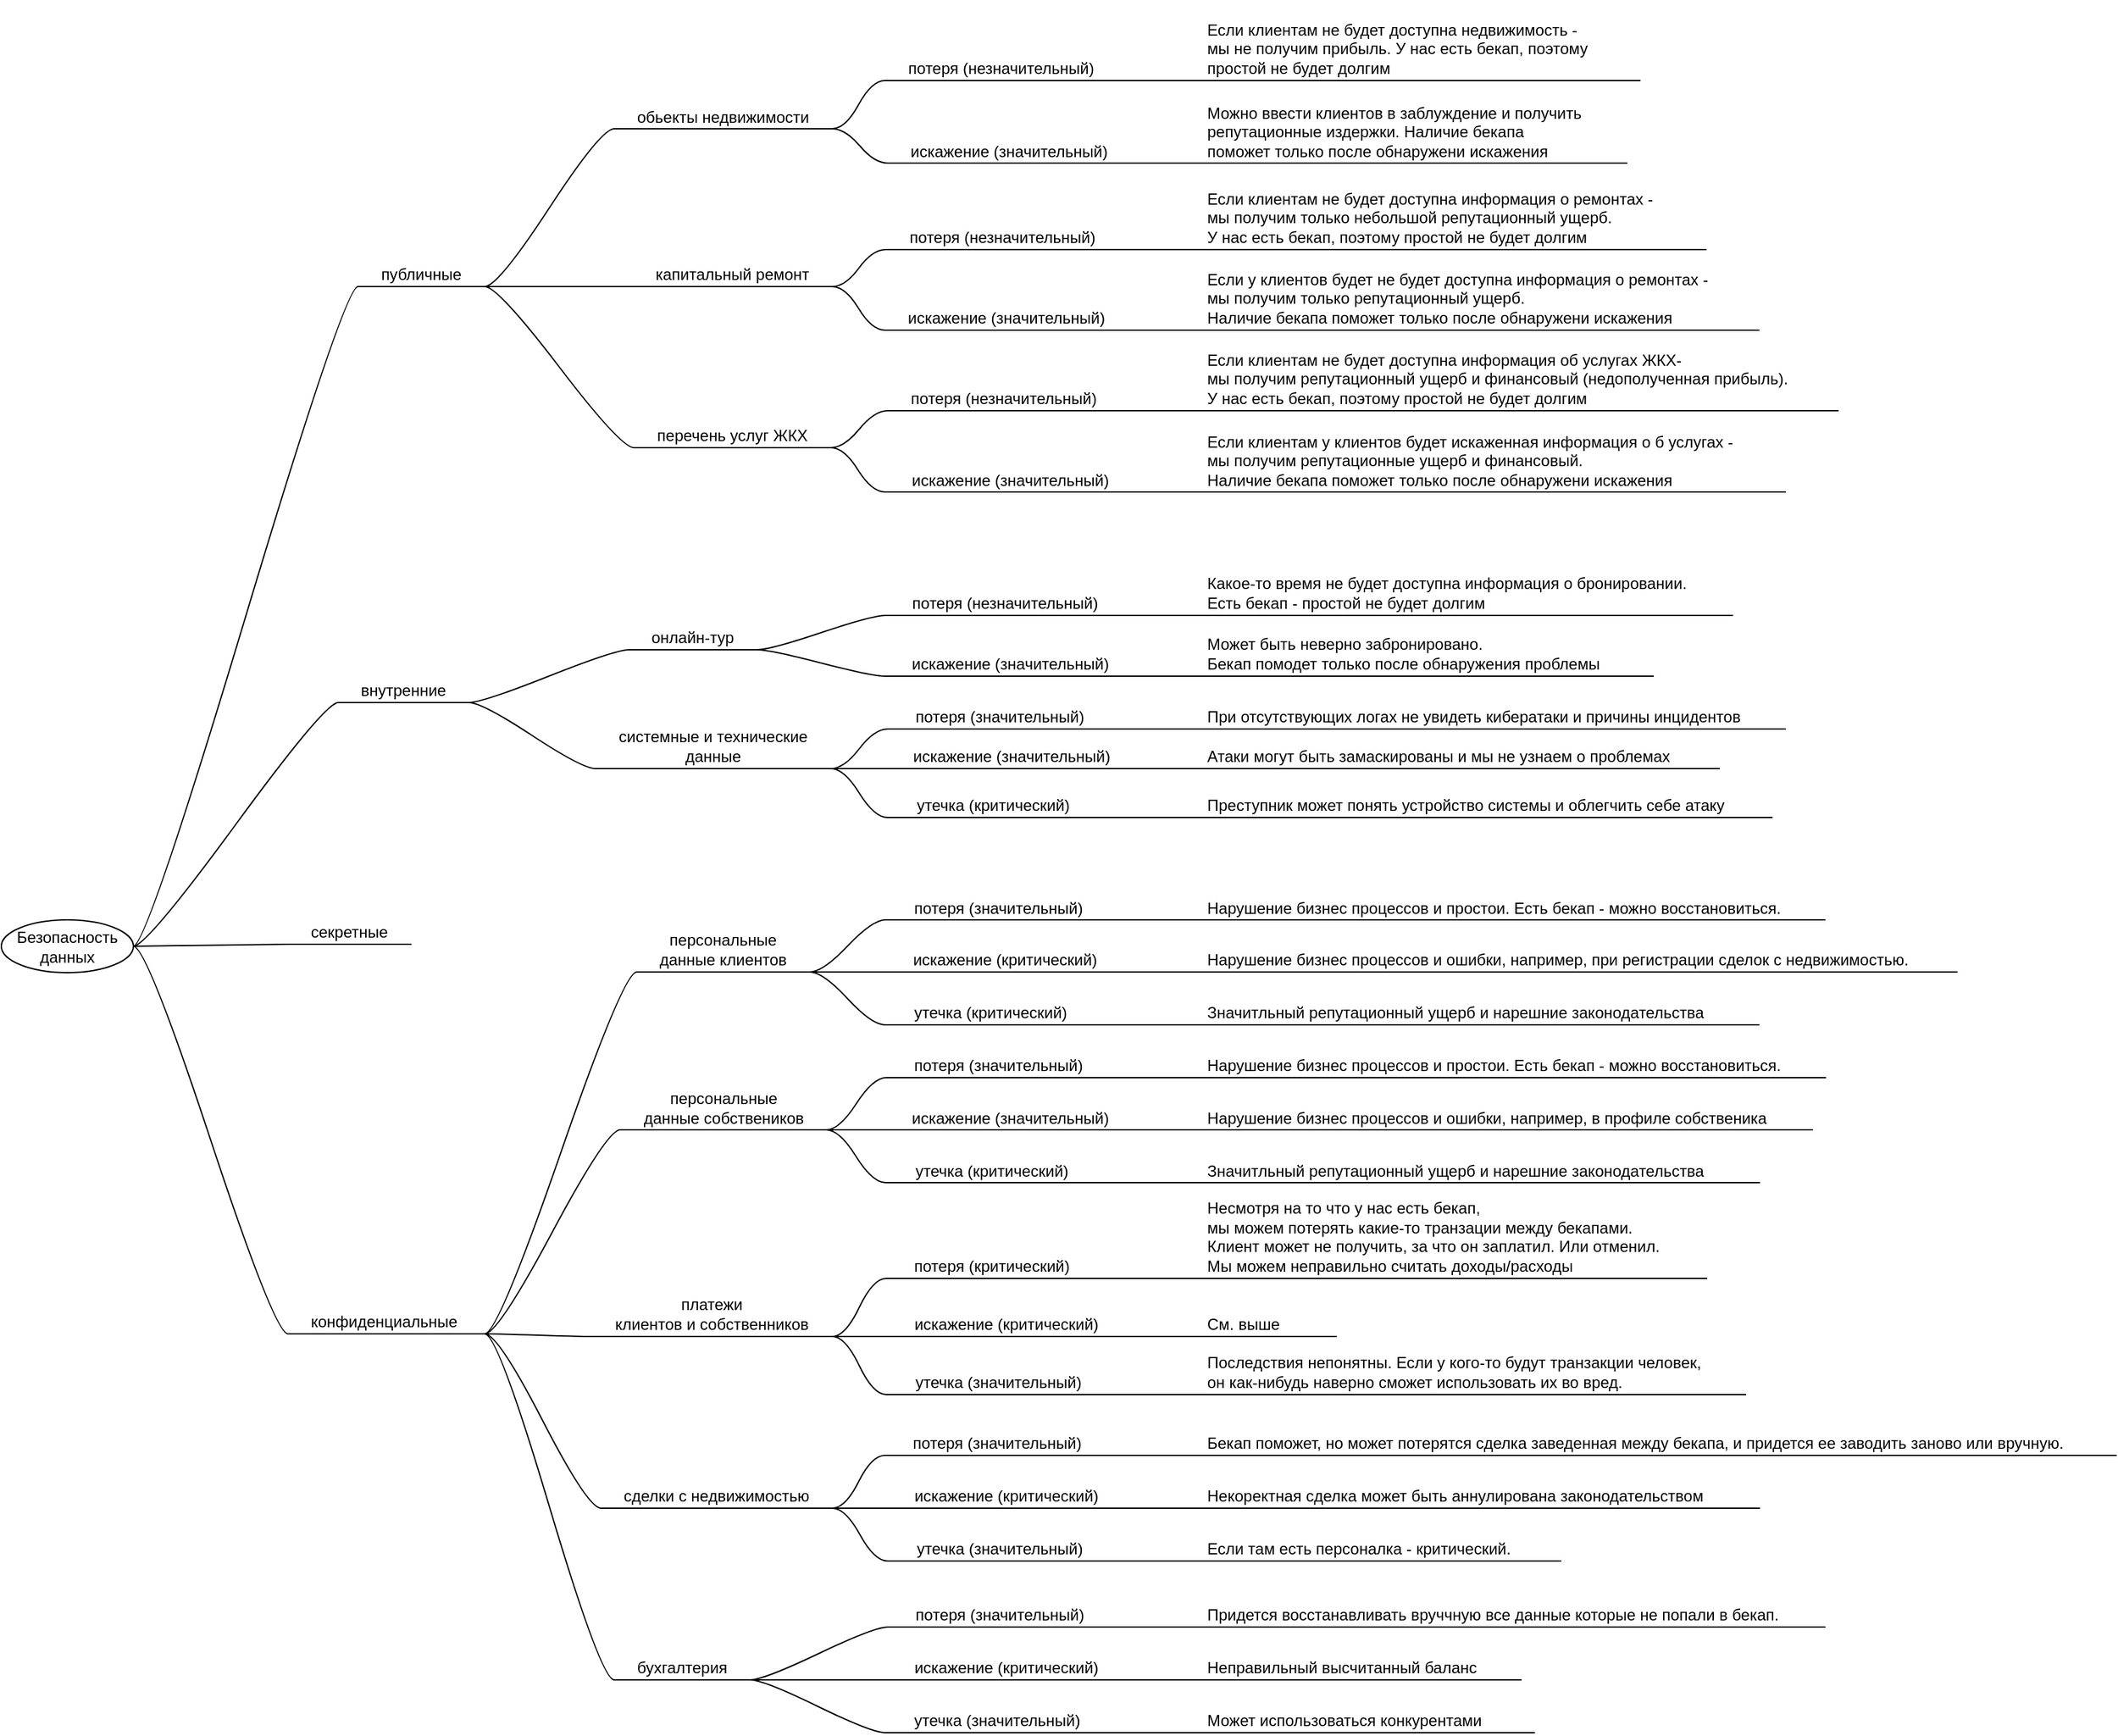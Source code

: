 <mxfile border="50" scale="3" compressed="false" locked="false" version="24.7.17">
  <diagram name="Blank" id="YmL12bMKpDGza6XwsDPr">
    <mxGraphModel dx="1908" dy="1714" grid="1" gridSize="10" guides="1" tooltips="1" connect="1" arrows="1" fold="1" page="0" pageScale="1" pageWidth="827" pageHeight="1169" background="none" math="1" shadow="0">
      <root>
        <mxCell id="X5NqExCQtvZxIxQ7pmgY-0" />
        <mxCell id="1" parent="X5NqExCQtvZxIxQ7pmgY-0" />
        <mxCell id="Ww5PmhQgJCaVkp0zgMcv-7" value="Безопасность данных" style="ellipse;whiteSpace=wrap;html=1;align=center;newEdgeStyle={&quot;edgeStyle&quot;:&quot;entityRelationEdgeStyle&quot;,&quot;startArrow&quot;:&quot;none&quot;,&quot;endArrow&quot;:&quot;none&quot;,&quot;segment&quot;:10,&quot;curved&quot;:1,&quot;sourcePerimeterSpacing&quot;:0,&quot;targetPerimeterSpacing&quot;:0};treeFolding=1;treeMoving=1;" vertex="1" parent="1">
          <mxGeometry x="250" y="560.5" width="100" height="40" as="geometry" />
        </mxCell>
        <mxCell id="Ww5PmhQgJCaVkp0zgMcv-41" style="edgeStyle=entityRelationEdgeStyle;rounded=0;orthogonalLoop=1;jettySize=auto;html=1;startArrow=none;endArrow=none;segment=10;curved=1;sourcePerimeterSpacing=0;targetPerimeterSpacing=0;entryX=0;entryY=1;entryDx=0;entryDy=0;" edge="1" parent="1" source="Ww5PmhQgJCaVkp0zgMcv-18" target="Ww5PmhQgJCaVkp0zgMcv-40">
          <mxGeometry relative="1" as="geometry" />
        </mxCell>
        <mxCell id="Ww5PmhQgJCaVkp0zgMcv-43" style="edgeStyle=entityRelationEdgeStyle;rounded=0;orthogonalLoop=1;jettySize=auto;html=1;startArrow=none;endArrow=none;segment=10;curved=1;sourcePerimeterSpacing=0;targetPerimeterSpacing=0;entryX=0;entryY=1;entryDx=0;entryDy=0;" edge="1" parent="1" source="Ww5PmhQgJCaVkp0zgMcv-18" target="Ww5PmhQgJCaVkp0zgMcv-42">
          <mxGeometry relative="1" as="geometry" />
        </mxCell>
        <mxCell id="Ww5PmhQgJCaVkp0zgMcv-45" style="edgeStyle=entityRelationEdgeStyle;rounded=0;orthogonalLoop=1;jettySize=auto;html=1;startArrow=none;endArrow=none;segment=10;curved=1;sourcePerimeterSpacing=0;targetPerimeterSpacing=0;entryX=0;entryY=1;entryDx=0;entryDy=0;" edge="1" parent="1" source="Ww5PmhQgJCaVkp0zgMcv-18" target="Ww5PmhQgJCaVkp0zgMcv-44">
          <mxGeometry relative="1" as="geometry" />
        </mxCell>
        <mxCell id="Ww5PmhQgJCaVkp0zgMcv-47" style="edgeStyle=entityRelationEdgeStyle;rounded=0;orthogonalLoop=1;jettySize=auto;html=1;startArrow=none;endArrow=none;segment=10;curved=1;sourcePerimeterSpacing=0;targetPerimeterSpacing=0;entryX=0;entryY=1;entryDx=0;entryDy=0;" edge="1" parent="1" source="Ww5PmhQgJCaVkp0zgMcv-18" target="Ww5PmhQgJCaVkp0zgMcv-46">
          <mxGeometry relative="1" as="geometry" />
        </mxCell>
        <mxCell id="Ww5PmhQgJCaVkp0zgMcv-105" style="edgeStyle=entityRelationEdgeStyle;rounded=0;orthogonalLoop=1;jettySize=auto;html=1;startArrow=none;endArrow=none;segment=10;curved=1;sourcePerimeterSpacing=0;targetPerimeterSpacing=0;entryX=0;entryY=1;entryDx=0;entryDy=0;" edge="1" parent="1" source="Ww5PmhQgJCaVkp0zgMcv-18" target="Ww5PmhQgJCaVkp0zgMcv-101">
          <mxGeometry relative="1" as="geometry" />
        </mxCell>
        <mxCell id="Ww5PmhQgJCaVkp0zgMcv-18" value="конфиденциальные&amp;nbsp;" style="whiteSpace=wrap;html=1;shape=partialRectangle;top=0;left=0;bottom=1;right=0;points=[[0,1],[1,1]];fillColor=none;align=center;verticalAlign=bottom;routingCenterY=0.5;snapToPoint=1;recursiveResize=0;autosize=1;treeFolding=1;treeMoving=1;newEdgeStyle={&quot;edgeStyle&quot;:&quot;entityRelationEdgeStyle&quot;,&quot;startArrow&quot;:&quot;none&quot;,&quot;endArrow&quot;:&quot;none&quot;,&quot;segment&quot;:10,&quot;curved&quot;:1,&quot;sourcePerimeterSpacing&quot;:0,&quot;targetPerimeterSpacing&quot;:0};" vertex="1" parent="1">
          <mxGeometry x="467" y="848" width="149" height="26" as="geometry" />
        </mxCell>
        <mxCell id="Ww5PmhQgJCaVkp0zgMcv-19" value="" style="edgeStyle=entityRelationEdgeStyle;startArrow=none;endArrow=none;segment=10;curved=1;sourcePerimeterSpacing=0;targetPerimeterSpacing=0;rounded=0;exitX=1;exitY=0.5;exitDx=0;exitDy=0;" edge="1" target="Ww5PmhQgJCaVkp0zgMcv-18" parent="1" source="Ww5PmhQgJCaVkp0zgMcv-7">
          <mxGeometry relative="1" as="geometry">
            <mxPoint x="227" y="488" as="sourcePoint" />
          </mxGeometry>
        </mxCell>
        <mxCell id="Ww5PmhQgJCaVkp0zgMcv-35" style="edgeStyle=entityRelationEdgeStyle;rounded=0;orthogonalLoop=1;jettySize=auto;html=1;startArrow=none;endArrow=none;segment=10;curved=1;sourcePerimeterSpacing=0;targetPerimeterSpacing=0;entryX=0;entryY=1;entryDx=0;entryDy=0;" edge="1" parent="1" source="Ww5PmhQgJCaVkp0zgMcv-20" target="Ww5PmhQgJCaVkp0zgMcv-31">
          <mxGeometry relative="1" as="geometry" />
        </mxCell>
        <mxCell id="Ww5PmhQgJCaVkp0zgMcv-37" style="edgeStyle=entityRelationEdgeStyle;rounded=0;orthogonalLoop=1;jettySize=auto;html=1;startArrow=none;endArrow=none;segment=10;curved=1;sourcePerimeterSpacing=0;targetPerimeterSpacing=0;entryX=0;entryY=1;entryDx=0;entryDy=0;" edge="1" parent="1" source="Ww5PmhQgJCaVkp0zgMcv-20" target="Ww5PmhQgJCaVkp0zgMcv-33">
          <mxGeometry relative="1" as="geometry" />
        </mxCell>
        <mxCell id="Ww5PmhQgJCaVkp0zgMcv-20" value="публичные" style="whiteSpace=wrap;html=1;shape=partialRectangle;top=0;left=0;bottom=1;right=0;points=[[0,1],[1,1]];fillColor=none;align=center;verticalAlign=bottom;routingCenterY=0.5;snapToPoint=1;recursiveResize=0;autosize=1;treeFolding=1;treeMoving=1;newEdgeStyle={&quot;edgeStyle&quot;:&quot;entityRelationEdgeStyle&quot;,&quot;startArrow&quot;:&quot;none&quot;,&quot;endArrow&quot;:&quot;none&quot;,&quot;segment&quot;:10,&quot;curved&quot;:1,&quot;sourcePerimeterSpacing&quot;:0,&quot;targetPerimeterSpacing&quot;:0};" vertex="1" parent="1">
          <mxGeometry x="520" y="55" width="96" height="26" as="geometry" />
        </mxCell>
        <mxCell id="Ww5PmhQgJCaVkp0zgMcv-21" value="" style="edgeStyle=entityRelationEdgeStyle;startArrow=none;endArrow=none;segment=10;curved=1;sourcePerimeterSpacing=0;targetPerimeterSpacing=0;rounded=0;exitX=1;exitY=0.5;exitDx=0;exitDy=0;" edge="1" target="Ww5PmhQgJCaVkp0zgMcv-20" parent="1" source="Ww5PmhQgJCaVkp0zgMcv-7">
          <mxGeometry relative="1" as="geometry">
            <mxPoint x="410" y="339" as="sourcePoint" />
          </mxGeometry>
        </mxCell>
        <mxCell id="Ww5PmhQgJCaVkp0zgMcv-22" value="секретные" style="whiteSpace=wrap;html=1;shape=partialRectangle;top=0;left=0;bottom=1;right=0;points=[[0,1],[1,1]];fillColor=none;align=center;verticalAlign=bottom;routingCenterY=0.5;snapToPoint=1;recursiveResize=0;autosize=1;treeFolding=1;treeMoving=1;newEdgeStyle={&quot;edgeStyle&quot;:&quot;entityRelationEdgeStyle&quot;,&quot;startArrow&quot;:&quot;none&quot;,&quot;endArrow&quot;:&quot;none&quot;,&quot;segment&quot;:10,&quot;curved&quot;:1,&quot;sourcePerimeterSpacing&quot;:0,&quot;targetPerimeterSpacing&quot;:0};" vertex="1" parent="1">
          <mxGeometry x="467" y="553" width="93" height="26" as="geometry" />
        </mxCell>
        <mxCell id="Ww5PmhQgJCaVkp0zgMcv-23" value="" style="edgeStyle=entityRelationEdgeStyle;startArrow=none;endArrow=none;segment=10;curved=1;sourcePerimeterSpacing=0;targetPerimeterSpacing=0;rounded=0;" edge="1" target="Ww5PmhQgJCaVkp0zgMcv-22" parent="1" source="Ww5PmhQgJCaVkp0zgMcv-7">
          <mxGeometry relative="1" as="geometry">
            <mxPoint x="443" y="458" as="sourcePoint" />
          </mxGeometry>
        </mxCell>
        <mxCell id="Ww5PmhQgJCaVkp0zgMcv-39" style="edgeStyle=entityRelationEdgeStyle;rounded=0;orthogonalLoop=1;jettySize=auto;html=1;startArrow=none;endArrow=none;segment=10;curved=1;sourcePerimeterSpacing=0;targetPerimeterSpacing=0;entryX=0;entryY=1;entryDx=0;entryDy=0;" edge="1" parent="1" source="Ww5PmhQgJCaVkp0zgMcv-24" target="Ww5PmhQgJCaVkp0zgMcv-38">
          <mxGeometry relative="1" as="geometry" />
        </mxCell>
        <mxCell id="Ww5PmhQgJCaVkp0zgMcv-111" style="edgeStyle=entityRelationEdgeStyle;rounded=0;orthogonalLoop=1;jettySize=auto;html=1;startArrow=none;endArrow=none;segment=10;curved=1;sourcePerimeterSpacing=0;targetPerimeterSpacing=0;entryX=0;entryY=1;entryDx=0;entryDy=0;" edge="1" parent="1" source="Ww5PmhQgJCaVkp0zgMcv-24" target="Ww5PmhQgJCaVkp0zgMcv-29">
          <mxGeometry relative="1" as="geometry" />
        </mxCell>
        <mxCell id="Ww5PmhQgJCaVkp0zgMcv-24" value="внутренние" style="whiteSpace=wrap;html=1;shape=partialRectangle;top=0;left=0;bottom=1;right=0;points=[[0,1],[1,1]];fillColor=none;align=center;verticalAlign=bottom;routingCenterY=0.5;snapToPoint=1;recursiveResize=0;autosize=1;treeFolding=1;treeMoving=1;newEdgeStyle={&quot;edgeStyle&quot;:&quot;entityRelationEdgeStyle&quot;,&quot;startArrow&quot;:&quot;none&quot;,&quot;endArrow&quot;:&quot;none&quot;,&quot;segment&quot;:10,&quot;curved&quot;:1,&quot;sourcePerimeterSpacing&quot;:0,&quot;targetPerimeterSpacing&quot;:0};" vertex="1" parent="1">
          <mxGeometry x="505" y="370" width="99" height="26" as="geometry" />
        </mxCell>
        <mxCell id="Ww5PmhQgJCaVkp0zgMcv-25" value="" style="edgeStyle=entityRelationEdgeStyle;startArrow=none;endArrow=none;segment=10;curved=1;sourcePerimeterSpacing=0;targetPerimeterSpacing=0;rounded=0;exitX=1;exitY=0.5;exitDx=0;exitDy=0;" edge="1" target="Ww5PmhQgJCaVkp0zgMcv-24" parent="1" source="Ww5PmhQgJCaVkp0zgMcv-7">
          <mxGeometry relative="1" as="geometry">
            <mxPoint x="500" y="350" as="sourcePoint" />
          </mxGeometry>
        </mxCell>
        <mxCell id="Ww5PmhQgJCaVkp0zgMcv-66" style="edgeStyle=entityRelationEdgeStyle;rounded=0;orthogonalLoop=1;jettySize=auto;html=1;startArrow=none;endArrow=none;segment=10;curved=1;sourcePerimeterSpacing=0;targetPerimeterSpacing=0;entryX=0;entryY=1;entryDx=0;entryDy=0;" edge="1" parent="1" source="Ww5PmhQgJCaVkp0zgMcv-27" target="Ww5PmhQgJCaVkp0zgMcv-65">
          <mxGeometry relative="1" as="geometry" />
        </mxCell>
        <mxCell id="Ww5PmhQgJCaVkp0zgMcv-82" style="edgeStyle=entityRelationEdgeStyle;rounded=0;orthogonalLoop=1;jettySize=auto;html=1;startArrow=none;endArrow=none;segment=10;curved=1;sourcePerimeterSpacing=0;targetPerimeterSpacing=0;entryX=0;entryY=1;entryDx=0;entryDy=0;" edge="1" parent="1" source="Ww5PmhQgJCaVkp0zgMcv-27" target="Ww5PmhQgJCaVkp0zgMcv-80">
          <mxGeometry relative="1" as="geometry" />
        </mxCell>
        <mxCell id="Ww5PmhQgJCaVkp0zgMcv-27" value="обьекты недвижимости" style="whiteSpace=wrap;html=1;shape=partialRectangle;top=0;left=0;bottom=1;right=0;points=[[0,1],[1,1]];fillColor=none;align=center;verticalAlign=bottom;routingCenterY=0.5;snapToPoint=1;recursiveResize=0;autosize=1;treeFolding=1;treeMoving=1;newEdgeStyle={&quot;edgeStyle&quot;:&quot;entityRelationEdgeStyle&quot;,&quot;startArrow&quot;:&quot;none&quot;,&quot;endArrow&quot;:&quot;none&quot;,&quot;segment&quot;:10,&quot;curved&quot;:1,&quot;sourcePerimeterSpacing&quot;:0,&quot;targetPerimeterSpacing&quot;:0};" vertex="1" parent="1">
          <mxGeometry x="714" y="-64.5" width="165" height="26" as="geometry" />
        </mxCell>
        <mxCell id="Ww5PmhQgJCaVkp0zgMcv-28" value="" style="edgeStyle=entityRelationEdgeStyle;startArrow=none;endArrow=none;segment=10;curved=1;sourcePerimeterSpacing=0;targetPerimeterSpacing=0;rounded=0;exitX=1;exitY=1;exitDx=0;exitDy=0;" edge="1" target="Ww5PmhQgJCaVkp0zgMcv-27" parent="1" source="Ww5PmhQgJCaVkp0zgMcv-20">
          <mxGeometry relative="1" as="geometry">
            <mxPoint x="27" y="230" as="sourcePoint" />
          </mxGeometry>
        </mxCell>
        <mxCell id="Ww5PmhQgJCaVkp0zgMcv-68" style="edgeStyle=entityRelationEdgeStyle;rounded=0;orthogonalLoop=1;jettySize=auto;html=1;startArrow=none;endArrow=none;segment=10;curved=1;sourcePerimeterSpacing=0;targetPerimeterSpacing=0;entryX=0;entryY=1;entryDx=0;entryDy=0;" edge="1" parent="1" source="Ww5PmhQgJCaVkp0zgMcv-29" target="Ww5PmhQgJCaVkp0zgMcv-63">
          <mxGeometry relative="1" as="geometry" />
        </mxCell>
        <mxCell id="Ww5PmhQgJCaVkp0zgMcv-85" style="edgeStyle=entityRelationEdgeStyle;rounded=0;orthogonalLoop=1;jettySize=auto;html=1;startArrow=none;endArrow=none;segment=10;curved=1;sourcePerimeterSpacing=0;targetPerimeterSpacing=0;entryX=0;entryY=1;entryDx=0;entryDy=0;" edge="1" parent="1" source="Ww5PmhQgJCaVkp0zgMcv-29" target="Ww5PmhQgJCaVkp0zgMcv-84">
          <mxGeometry relative="1" as="geometry" />
        </mxCell>
        <mxCell id="Ww5PmhQgJCaVkp0zgMcv-29" value="онлайн-тур" style="whiteSpace=wrap;html=1;shape=partialRectangle;top=0;left=0;bottom=1;right=0;points=[[0,1],[1,1]];fillColor=none;align=center;verticalAlign=bottom;routingCenterY=0.5;snapToPoint=1;recursiveResize=0;autosize=1;treeFolding=1;treeMoving=1;newEdgeStyle={&quot;edgeStyle&quot;:&quot;entityRelationEdgeStyle&quot;,&quot;startArrow&quot;:&quot;none&quot;,&quot;endArrow&quot;:&quot;none&quot;,&quot;segment&quot;:10,&quot;curved&quot;:1,&quot;sourcePerimeterSpacing&quot;:0,&quot;targetPerimeterSpacing&quot;:0};" vertex="1" parent="1">
          <mxGeometry x="725" y="330" width="97" height="26" as="geometry" />
        </mxCell>
        <mxCell id="Ww5PmhQgJCaVkp0zgMcv-106" style="edgeStyle=entityRelationEdgeStyle;rounded=0;orthogonalLoop=1;jettySize=auto;html=1;startArrow=none;endArrow=none;segment=10;curved=1;sourcePerimeterSpacing=0;targetPerimeterSpacing=0;entryX=0;entryY=1;entryDx=0;entryDy=0;" edge="1" parent="1" source="Ww5PmhQgJCaVkp0zgMcv-31" target="Ww5PmhQgJCaVkp0zgMcv-62">
          <mxGeometry relative="1" as="geometry" />
        </mxCell>
        <mxCell id="Ww5PmhQgJCaVkp0zgMcv-107" style="edgeStyle=entityRelationEdgeStyle;rounded=0;orthogonalLoop=1;jettySize=auto;html=1;startArrow=none;endArrow=none;segment=10;curved=1;sourcePerimeterSpacing=0;targetPerimeterSpacing=0;entryX=0;entryY=1;entryDx=0;entryDy=0;" edge="1" parent="1" source="Ww5PmhQgJCaVkp0zgMcv-31" target="Ww5PmhQgJCaVkp0zgMcv-81">
          <mxGeometry relative="1" as="geometry" />
        </mxCell>
        <mxCell id="Ww5PmhQgJCaVkp0zgMcv-31" value="капитальный ремонт" style="whiteSpace=wrap;html=1;shape=partialRectangle;top=0;left=0;bottom=1;right=0;points=[[0,1],[1,1]];fillColor=none;align=center;verticalAlign=bottom;routingCenterY=0.5;snapToPoint=1;recursiveResize=0;autosize=1;treeFolding=1;treeMoving=1;newEdgeStyle={&quot;edgeStyle&quot;:&quot;entityRelationEdgeStyle&quot;,&quot;startArrow&quot;:&quot;none&quot;,&quot;endArrow&quot;:&quot;none&quot;,&quot;segment&quot;:10,&quot;curved&quot;:1,&quot;sourcePerimeterSpacing&quot;:0,&quot;targetPerimeterSpacing&quot;:0};" vertex="1" parent="1">
          <mxGeometry x="728" y="55" width="151" height="26" as="geometry" />
        </mxCell>
        <mxCell id="Ww5PmhQgJCaVkp0zgMcv-109" style="edgeStyle=entityRelationEdgeStyle;rounded=0;orthogonalLoop=1;jettySize=auto;html=1;startArrow=none;endArrow=none;segment=10;curved=1;sourcePerimeterSpacing=0;targetPerimeterSpacing=0;entryX=0;entryY=1;entryDx=0;entryDy=0;" edge="1" parent="1" source="Ww5PmhQgJCaVkp0zgMcv-33" target="Ww5PmhQgJCaVkp0zgMcv-64">
          <mxGeometry relative="1" as="geometry" />
        </mxCell>
        <mxCell id="Ww5PmhQgJCaVkp0zgMcv-110" style="edgeStyle=entityRelationEdgeStyle;rounded=0;orthogonalLoop=1;jettySize=auto;html=1;startArrow=none;endArrow=none;segment=10;curved=1;sourcePerimeterSpacing=0;targetPerimeterSpacing=0;entryX=0;entryY=1;entryDx=0;entryDy=0;" edge="1" parent="1" source="Ww5PmhQgJCaVkp0zgMcv-33" target="Ww5PmhQgJCaVkp0zgMcv-86">
          <mxGeometry relative="1" as="geometry" />
        </mxCell>
        <mxCell id="Ww5PmhQgJCaVkp0zgMcv-33" value="перечень услуг ЖКХ" style="whiteSpace=wrap;html=1;shape=partialRectangle;top=0;left=0;bottom=1;right=0;points=[[0,1],[1,1]];fillColor=none;align=center;verticalAlign=bottom;routingCenterY=0.5;snapToPoint=1;recursiveResize=0;autosize=1;treeFolding=1;treeMoving=1;newEdgeStyle={&quot;edgeStyle&quot;:&quot;entityRelationEdgeStyle&quot;,&quot;startArrow&quot;:&quot;none&quot;,&quot;endArrow&quot;:&quot;none&quot;,&quot;segment&quot;:10,&quot;curved&quot;:1,&quot;sourcePerimeterSpacing&quot;:0,&quot;targetPerimeterSpacing&quot;:0};" vertex="1" parent="1">
          <mxGeometry x="729" y="177" width="149" height="26" as="geometry" />
        </mxCell>
        <mxCell id="Ww5PmhQgJCaVkp0zgMcv-55" style="edgeStyle=entityRelationEdgeStyle;rounded=0;orthogonalLoop=1;jettySize=auto;html=1;startArrow=none;endArrow=none;segment=10;curved=1;sourcePerimeterSpacing=0;targetPerimeterSpacing=0;entryX=0;entryY=1;entryDx=0;entryDy=0;" edge="1" parent="1" source="Ww5PmhQgJCaVkp0zgMcv-38" target="Ww5PmhQgJCaVkp0zgMcv-54">
          <mxGeometry relative="1" as="geometry" />
        </mxCell>
        <mxCell id="Ww5PmhQgJCaVkp0zgMcv-71" style="edgeStyle=entityRelationEdgeStyle;rounded=0;orthogonalLoop=1;jettySize=auto;html=1;startArrow=none;endArrow=none;segment=10;curved=1;sourcePerimeterSpacing=0;targetPerimeterSpacing=0;entryX=0;entryY=1;entryDx=0;entryDy=0;" edge="1" parent="1" source="Ww5PmhQgJCaVkp0zgMcv-38" target="Ww5PmhQgJCaVkp0zgMcv-70">
          <mxGeometry relative="1" as="geometry" />
        </mxCell>
        <mxCell id="Ww5PmhQgJCaVkp0zgMcv-89" style="edgeStyle=entityRelationEdgeStyle;rounded=0;orthogonalLoop=1;jettySize=auto;html=1;startArrow=none;endArrow=none;segment=10;curved=1;sourcePerimeterSpacing=0;targetPerimeterSpacing=0;entryX=0;entryY=1;entryDx=0;entryDy=0;" edge="1" parent="1" source="Ww5PmhQgJCaVkp0zgMcv-38" target="Ww5PmhQgJCaVkp0zgMcv-88">
          <mxGeometry relative="1" as="geometry" />
        </mxCell>
        <mxCell id="Ww5PmhQgJCaVkp0zgMcv-38" value="системные и технические&lt;div&gt;данные&lt;/div&gt;" style="whiteSpace=wrap;html=1;shape=partialRectangle;top=0;left=0;bottom=1;right=0;points=[[0,1],[1,1]];fillColor=none;align=center;verticalAlign=bottom;routingCenterY=0.5;snapToPoint=1;recursiveResize=0;autosize=1;treeFolding=1;treeMoving=1;newEdgeStyle={&quot;edgeStyle&quot;:&quot;entityRelationEdgeStyle&quot;,&quot;startArrow&quot;:&quot;none&quot;,&quot;endArrow&quot;:&quot;none&quot;,&quot;segment&quot;:10,&quot;curved&quot;:1,&quot;sourcePerimeterSpacing&quot;:0,&quot;targetPerimeterSpacing&quot;:0};" vertex="1" parent="1">
          <mxGeometry x="700" y="405" width="178" height="41" as="geometry" />
        </mxCell>
        <mxCell id="Ww5PmhQgJCaVkp0zgMcv-51" style="edgeStyle=entityRelationEdgeStyle;rounded=0;orthogonalLoop=1;jettySize=auto;html=1;startArrow=none;endArrow=none;segment=10;curved=1;sourcePerimeterSpacing=0;targetPerimeterSpacing=0;entryX=0;entryY=1;entryDx=0;entryDy=0;" edge="1" parent="1" source="Ww5PmhQgJCaVkp0zgMcv-40" target="Ww5PmhQgJCaVkp0zgMcv-50">
          <mxGeometry relative="1" as="geometry" />
        </mxCell>
        <mxCell id="Ww5PmhQgJCaVkp0zgMcv-73" style="edgeStyle=entityRelationEdgeStyle;rounded=0;orthogonalLoop=1;jettySize=auto;html=1;startArrow=none;endArrow=none;segment=10;curved=1;sourcePerimeterSpacing=0;targetPerimeterSpacing=0;entryX=0;entryY=1;entryDx=0;entryDy=0;" edge="1" parent="1" source="Ww5PmhQgJCaVkp0zgMcv-40" target="Ww5PmhQgJCaVkp0zgMcv-72">
          <mxGeometry relative="1" as="geometry" />
        </mxCell>
        <mxCell id="Ww5PmhQgJCaVkp0zgMcv-91" style="edgeStyle=entityRelationEdgeStyle;rounded=0;orthogonalLoop=1;jettySize=auto;html=1;startArrow=none;endArrow=none;segment=10;curved=1;sourcePerimeterSpacing=0;targetPerimeterSpacing=0;entryX=0;entryY=1;entryDx=0;entryDy=0;" edge="1" parent="1" source="Ww5PmhQgJCaVkp0zgMcv-40" target="Ww5PmhQgJCaVkp0zgMcv-90">
          <mxGeometry relative="1" as="geometry" />
        </mxCell>
        <mxCell id="Ww5PmhQgJCaVkp0zgMcv-40" value="персональные&lt;div&gt;данные&amp;nbsp;&lt;span style=&quot;background-color: initial;&quot;&gt;клиентов&lt;/span&gt;&lt;/div&gt;" style="whiteSpace=wrap;html=1;shape=partialRectangle;top=0;left=0;bottom=1;right=0;points=[[0,1],[1,1]];fillColor=none;align=center;verticalAlign=bottom;routingCenterY=0.5;snapToPoint=1;recursiveResize=0;autosize=1;treeFolding=1;treeMoving=1;newEdgeStyle={&quot;edgeStyle&quot;:&quot;entityRelationEdgeStyle&quot;,&quot;startArrow&quot;:&quot;none&quot;,&quot;endArrow&quot;:&quot;none&quot;,&quot;segment&quot;:10,&quot;curved&quot;:1,&quot;sourcePerimeterSpacing&quot;:0,&quot;targetPerimeterSpacing&quot;:0};" vertex="1" parent="1">
          <mxGeometry x="731" y="559" width="131" height="41" as="geometry" />
        </mxCell>
        <mxCell id="Ww5PmhQgJCaVkp0zgMcv-61" style="edgeStyle=entityRelationEdgeStyle;rounded=0;orthogonalLoop=1;jettySize=auto;html=1;startArrow=none;endArrow=none;segment=10;curved=1;sourcePerimeterSpacing=0;targetPerimeterSpacing=0;entryX=0;entryY=1;entryDx=0;entryDy=0;" edge="1" parent="1" source="Ww5PmhQgJCaVkp0zgMcv-42" target="Ww5PmhQgJCaVkp0zgMcv-60">
          <mxGeometry relative="1" as="geometry" />
        </mxCell>
        <mxCell id="Ww5PmhQgJCaVkp0zgMcv-75" style="edgeStyle=entityRelationEdgeStyle;rounded=0;orthogonalLoop=1;jettySize=auto;html=1;startArrow=none;endArrow=none;segment=10;curved=1;sourcePerimeterSpacing=0;targetPerimeterSpacing=0;" edge="1" parent="1" source="Ww5PmhQgJCaVkp0zgMcv-42" target="Ww5PmhQgJCaVkp0zgMcv-74">
          <mxGeometry relative="1" as="geometry">
            <mxPoint x="957" y="608.5" as="targetPoint" />
          </mxGeometry>
        </mxCell>
        <mxCell id="Ww5PmhQgJCaVkp0zgMcv-93" style="edgeStyle=entityRelationEdgeStyle;rounded=0;orthogonalLoop=1;jettySize=auto;html=1;startArrow=none;endArrow=none;segment=10;curved=1;sourcePerimeterSpacing=0;targetPerimeterSpacing=0;entryX=0;entryY=1;entryDx=0;entryDy=0;" edge="1" parent="1" source="Ww5PmhQgJCaVkp0zgMcv-42" target="Ww5PmhQgJCaVkp0zgMcv-92">
          <mxGeometry relative="1" as="geometry" />
        </mxCell>
        <mxCell id="Ww5PmhQgJCaVkp0zgMcv-42" value="платежи&lt;div&gt;клиентов и собственников&lt;/div&gt;" style="whiteSpace=wrap;html=1;shape=partialRectangle;top=0;left=0;bottom=1;right=0;points=[[0,1],[1,1]];fillColor=none;align=center;verticalAlign=bottom;routingCenterY=0.5;snapToPoint=1;recursiveResize=0;autosize=1;treeFolding=1;treeMoving=1;newEdgeStyle={&quot;edgeStyle&quot;:&quot;entityRelationEdgeStyle&quot;,&quot;startArrow&quot;:&quot;none&quot;,&quot;endArrow&quot;:&quot;none&quot;,&quot;segment&quot;:10,&quot;curved&quot;:1,&quot;sourcePerimeterSpacing&quot;:0,&quot;targetPerimeterSpacing&quot;:0};" vertex="1" parent="1">
          <mxGeometry x="697" y="835" width="182" height="41" as="geometry" />
        </mxCell>
        <mxCell id="Ww5PmhQgJCaVkp0zgMcv-58" style="edgeStyle=entityRelationEdgeStyle;rounded=0;orthogonalLoop=1;jettySize=auto;html=1;startArrow=none;endArrow=none;segment=10;curved=1;sourcePerimeterSpacing=0;targetPerimeterSpacing=0;entryX=0;entryY=1;entryDx=0;entryDy=0;" edge="1" parent="1" source="Ww5PmhQgJCaVkp0zgMcv-44" target="Ww5PmhQgJCaVkp0zgMcv-57">
          <mxGeometry relative="1" as="geometry" />
        </mxCell>
        <mxCell id="Ww5PmhQgJCaVkp0zgMcv-77" style="edgeStyle=entityRelationEdgeStyle;rounded=0;orthogonalLoop=1;jettySize=auto;html=1;startArrow=none;endArrow=none;segment=10;curved=1;sourcePerimeterSpacing=0;targetPerimeterSpacing=0;entryX=0;entryY=1;entryDx=0;entryDy=0;" edge="1" parent="1" source="Ww5PmhQgJCaVkp0zgMcv-44" target="Ww5PmhQgJCaVkp0zgMcv-76">
          <mxGeometry relative="1" as="geometry" />
        </mxCell>
        <mxCell id="Ww5PmhQgJCaVkp0zgMcv-95" style="edgeStyle=entityRelationEdgeStyle;rounded=0;orthogonalLoop=1;jettySize=auto;html=1;startArrow=none;endArrow=none;segment=10;curved=1;sourcePerimeterSpacing=0;targetPerimeterSpacing=0;entryX=0;entryY=1;entryDx=0;entryDy=0;" edge="1" parent="1" source="Ww5PmhQgJCaVkp0zgMcv-44" target="Ww5PmhQgJCaVkp0zgMcv-94">
          <mxGeometry relative="1" as="geometry" />
        </mxCell>
        <mxCell id="Ww5PmhQgJCaVkp0zgMcv-44" value="сделки с недвижимостью" style="whiteSpace=wrap;html=1;shape=partialRectangle;top=0;left=0;bottom=1;right=0;points=[[0,1],[1,1]];fillColor=none;align=center;verticalAlign=bottom;routingCenterY=0.5;snapToPoint=1;recursiveResize=0;autosize=1;treeFolding=1;treeMoving=1;newEdgeStyle={&quot;edgeStyle&quot;:&quot;entityRelationEdgeStyle&quot;,&quot;startArrow&quot;:&quot;none&quot;,&quot;endArrow&quot;:&quot;none&quot;,&quot;segment&quot;:10,&quot;curved&quot;:1,&quot;sourcePerimeterSpacing&quot;:0,&quot;targetPerimeterSpacing&quot;:0};" vertex="1" parent="1">
          <mxGeometry x="704" y="980" width="175" height="26" as="geometry" />
        </mxCell>
        <mxCell id="Ww5PmhQgJCaVkp0zgMcv-53" style="edgeStyle=entityRelationEdgeStyle;rounded=0;orthogonalLoop=1;jettySize=auto;html=1;startArrow=none;endArrow=none;segment=10;curved=1;sourcePerimeterSpacing=0;targetPerimeterSpacing=0;entryX=0;entryY=1;entryDx=0;entryDy=0;" edge="1" parent="1" source="Ww5PmhQgJCaVkp0zgMcv-46" target="Ww5PmhQgJCaVkp0zgMcv-52">
          <mxGeometry relative="1" as="geometry" />
        </mxCell>
        <mxCell id="Ww5PmhQgJCaVkp0zgMcv-79" style="edgeStyle=entityRelationEdgeStyle;rounded=0;orthogonalLoop=1;jettySize=auto;html=1;startArrow=none;endArrow=none;segment=10;curved=1;sourcePerimeterSpacing=0;targetPerimeterSpacing=0;entryX=0;entryY=1;entryDx=0;entryDy=0;" edge="1" parent="1" source="Ww5PmhQgJCaVkp0zgMcv-46" target="Ww5PmhQgJCaVkp0zgMcv-78">
          <mxGeometry relative="1" as="geometry" />
        </mxCell>
        <mxCell id="Ww5PmhQgJCaVkp0zgMcv-97" style="edgeStyle=entityRelationEdgeStyle;rounded=0;orthogonalLoop=1;jettySize=auto;html=1;startArrow=none;endArrow=none;segment=10;curved=1;sourcePerimeterSpacing=0;targetPerimeterSpacing=0;entryX=0;entryY=1;entryDx=0;entryDy=0;" edge="1" parent="1" source="Ww5PmhQgJCaVkp0zgMcv-46" target="Ww5PmhQgJCaVkp0zgMcv-96">
          <mxGeometry relative="1" as="geometry" />
        </mxCell>
        <mxCell id="Ww5PmhQgJCaVkp0zgMcv-46" value="бухгалтерия" style="whiteSpace=wrap;html=1;shape=partialRectangle;top=0;left=0;bottom=1;right=0;points=[[0,1],[1,1]];fillColor=none;align=center;verticalAlign=bottom;routingCenterY=0.5;snapToPoint=1;recursiveResize=0;autosize=1;treeFolding=1;treeMoving=1;newEdgeStyle={&quot;edgeStyle&quot;:&quot;entityRelationEdgeStyle&quot;,&quot;startArrow&quot;:&quot;none&quot;,&quot;endArrow&quot;:&quot;none&quot;,&quot;segment&quot;:10,&quot;curved&quot;:1,&quot;sourcePerimeterSpacing&quot;:0,&quot;targetPerimeterSpacing&quot;:0};" vertex="1" parent="1">
          <mxGeometry x="714" y="1110" width="103" height="26" as="geometry" />
        </mxCell>
        <mxCell id="Ww5PmhQgJCaVkp0zgMcv-146" style="edgeStyle=entityRelationEdgeStyle;rounded=0;orthogonalLoop=1;jettySize=auto;html=1;startArrow=none;endArrow=none;segment=10;curved=1;sourcePerimeterSpacing=0;targetPerimeterSpacing=0;" edge="1" parent="1" source="Ww5PmhQgJCaVkp0zgMcv-50" target="Ww5PmhQgJCaVkp0zgMcv-145">
          <mxGeometry relative="1" as="geometry" />
        </mxCell>
        <mxCell id="Ww5PmhQgJCaVkp0zgMcv-50" value="утечка (критический)" style="whiteSpace=wrap;html=1;shape=partialRectangle;top=0;left=0;bottom=1;right=0;points=[[0,1],[1,1]];fillColor=none;align=center;verticalAlign=bottom;routingCenterY=0.5;snapToPoint=1;recursiveResize=0;autosize=1;treeFolding=1;treeMoving=1;newEdgeStyle={&quot;edgeStyle&quot;:&quot;entityRelationEdgeStyle&quot;,&quot;startArrow&quot;:&quot;none&quot;,&quot;endArrow&quot;:&quot;none&quot;,&quot;segment&quot;:10,&quot;curved&quot;:1,&quot;sourcePerimeterSpacing&quot;:0,&quot;targetPerimeterSpacing&quot;:0};" vertex="1" parent="1">
          <mxGeometry x="919" y="610" width="160" height="30" as="geometry" />
        </mxCell>
        <mxCell id="Ww5PmhQgJCaVkp0zgMcv-181" style="edgeStyle=entityRelationEdgeStyle;rounded=0;orthogonalLoop=1;jettySize=auto;html=1;startArrow=none;endArrow=none;segment=10;curved=1;sourcePerimeterSpacing=0;targetPerimeterSpacing=0;entryX=0;entryY=1;entryDx=0;entryDy=0;" edge="1" parent="1" source="Ww5PmhQgJCaVkp0zgMcv-52" target="Ww5PmhQgJCaVkp0zgMcv-179">
          <mxGeometry relative="1" as="geometry" />
        </mxCell>
        <mxCell id="Ww5PmhQgJCaVkp0zgMcv-52" value="утечка (значительный)" style="whiteSpace=wrap;html=1;shape=partialRectangle;top=0;left=0;bottom=1;right=0;points=[[0,1],[1,1]];fillColor=none;align=center;verticalAlign=bottom;routingCenterY=0.5;snapToPoint=1;recursiveResize=0;autosize=1;treeFolding=1;treeMoving=1;newEdgeStyle={&quot;edgeStyle&quot;:&quot;entityRelationEdgeStyle&quot;,&quot;startArrow&quot;:&quot;none&quot;,&quot;endArrow&quot;:&quot;none&quot;,&quot;segment&quot;:10,&quot;curved&quot;:1,&quot;sourcePerimeterSpacing&quot;:0,&quot;targetPerimeterSpacing&quot;:0};" vertex="1" parent="1">
          <mxGeometry x="919" y="1146" width="170" height="30" as="geometry" />
        </mxCell>
        <mxCell id="Ww5PmhQgJCaVkp0zgMcv-136" style="edgeStyle=entityRelationEdgeStyle;rounded=0;orthogonalLoop=1;jettySize=auto;html=1;startArrow=none;endArrow=none;segment=10;curved=1;sourcePerimeterSpacing=0;targetPerimeterSpacing=0;entryX=0;entryY=1;entryDx=0;entryDy=0;" edge="1" parent="1" source="Ww5PmhQgJCaVkp0zgMcv-54" target="Ww5PmhQgJCaVkp0zgMcv-133">
          <mxGeometry relative="1" as="geometry" />
        </mxCell>
        <mxCell id="Ww5PmhQgJCaVkp0zgMcv-54" value="утечка (критический)" style="whiteSpace=wrap;html=1;shape=partialRectangle;top=0;left=0;bottom=1;right=0;points=[[0,1],[1,1]];fillColor=none;align=center;verticalAlign=bottom;routingCenterY=0.5;snapToPoint=1;recursiveResize=0;autosize=1;treeFolding=1;treeMoving=1;newEdgeStyle={&quot;edgeStyle&quot;:&quot;entityRelationEdgeStyle&quot;,&quot;startArrow&quot;:&quot;none&quot;,&quot;endArrow&quot;:&quot;none&quot;,&quot;segment&quot;:10,&quot;curved&quot;:1,&quot;sourcePerimeterSpacing&quot;:0,&quot;targetPerimeterSpacing&quot;:0};" vertex="1" parent="1">
          <mxGeometry x="921" y="456" width="160" height="27" as="geometry" />
        </mxCell>
        <mxCell id="Ww5PmhQgJCaVkp0zgMcv-175" style="edgeStyle=entityRelationEdgeStyle;rounded=0;orthogonalLoop=1;jettySize=auto;html=1;startArrow=none;endArrow=none;segment=10;curved=1;sourcePerimeterSpacing=0;targetPerimeterSpacing=0;entryX=0;entryY=1;entryDx=0;entryDy=0;" edge="1" parent="1" source="Ww5PmhQgJCaVkp0zgMcv-57" target="Ww5PmhQgJCaVkp0zgMcv-173">
          <mxGeometry relative="1" as="geometry" />
        </mxCell>
        <mxCell id="Ww5PmhQgJCaVkp0zgMcv-57" value="утечка (значительный)" style="whiteSpace=wrap;html=1;shape=partialRectangle;top=0;left=0;bottom=1;right=0;points=[[0,1],[1,1]];fillColor=none;align=center;verticalAlign=bottom;routingCenterY=0.5;snapToPoint=1;recursiveResize=0;autosize=1;treeFolding=1;treeMoving=1;newEdgeStyle={&quot;edgeStyle&quot;:&quot;entityRelationEdgeStyle&quot;,&quot;startArrow&quot;:&quot;none&quot;,&quot;endArrow&quot;:&quot;none&quot;,&quot;segment&quot;:10,&quot;curved&quot;:1,&quot;sourcePerimeterSpacing&quot;:0,&quot;targetPerimeterSpacing&quot;:0};" vertex="1" parent="1">
          <mxGeometry x="921" y="1016" width="170" height="30" as="geometry" />
        </mxCell>
        <mxCell id="Ww5PmhQgJCaVkp0zgMcv-168" style="edgeStyle=entityRelationEdgeStyle;rounded=0;orthogonalLoop=1;jettySize=auto;html=1;startArrow=none;endArrow=none;segment=10;curved=1;sourcePerimeterSpacing=0;targetPerimeterSpacing=0;entryX=0;entryY=1;entryDx=0;entryDy=0;" edge="1" parent="1" source="Ww5PmhQgJCaVkp0zgMcv-60" target="Ww5PmhQgJCaVkp0zgMcv-167">
          <mxGeometry relative="1" as="geometry" />
        </mxCell>
        <mxCell id="Ww5PmhQgJCaVkp0zgMcv-60" value="утечка (значительный)" style="whiteSpace=wrap;html=1;shape=partialRectangle;top=0;left=0;bottom=1;right=0;points=[[0,1],[1,1]];fillColor=none;align=center;verticalAlign=bottom;routingCenterY=0.5;snapToPoint=1;recursiveResize=0;autosize=1;treeFolding=1;treeMoving=1;newEdgeStyle={&quot;edgeStyle&quot;:&quot;entityRelationEdgeStyle&quot;,&quot;startArrow&quot;:&quot;none&quot;,&quot;endArrow&quot;:&quot;none&quot;,&quot;segment&quot;:10,&quot;curved&quot;:1,&quot;sourcePerimeterSpacing&quot;:0,&quot;targetPerimeterSpacing&quot;:0};" vertex="1" parent="1">
          <mxGeometry x="920" y="890" width="170" height="30" as="geometry" />
        </mxCell>
        <mxCell id="Ww5PmhQgJCaVkp0zgMcv-120" style="edgeStyle=entityRelationEdgeStyle;rounded=0;orthogonalLoop=1;jettySize=auto;html=1;startArrow=none;endArrow=none;segment=10;curved=1;sourcePerimeterSpacing=0;targetPerimeterSpacing=0;" edge="1" parent="1" source="Ww5PmhQgJCaVkp0zgMcv-62" target="Ww5PmhQgJCaVkp0zgMcv-119">
          <mxGeometry relative="1" as="geometry" />
        </mxCell>
        <mxCell id="Ww5PmhQgJCaVkp0zgMcv-62" value="потеря (незначительный)" style="whiteSpace=wrap;html=1;shape=partialRectangle;top=0;left=0;bottom=1;right=0;points=[[0,1],[1,1]];fillColor=none;align=center;verticalAlign=bottom;routingCenterY=0.5;snapToPoint=1;recursiveResize=0;autosize=1;treeFolding=1;treeMoving=1;newEdgeStyle={&quot;edgeStyle&quot;:&quot;entityRelationEdgeStyle&quot;,&quot;startArrow&quot;:&quot;none&quot;,&quot;endArrow&quot;:&quot;none&quot;,&quot;segment&quot;:10,&quot;curved&quot;:1,&quot;sourcePerimeterSpacing&quot;:0,&quot;targetPerimeterSpacing&quot;:0};" vertex="1" parent="1">
          <mxGeometry x="919.5" y="27" width="176" height="26" as="geometry" />
        </mxCell>
        <mxCell id="Ww5PmhQgJCaVkp0zgMcv-141" style="edgeStyle=entityRelationEdgeStyle;rounded=0;orthogonalLoop=1;jettySize=auto;html=1;startArrow=none;endArrow=none;segment=10;curved=1;sourcePerimeterSpacing=0;targetPerimeterSpacing=0;entryX=0;entryY=1;entryDx=0;entryDy=0;" edge="1" parent="1" source="Ww5PmhQgJCaVkp0zgMcv-63" target="Ww5PmhQgJCaVkp0zgMcv-127">
          <mxGeometry relative="1" as="geometry" />
        </mxCell>
        <mxCell id="Ww5PmhQgJCaVkp0zgMcv-63" value="потеря (незначительный)" style="whiteSpace=wrap;html=1;shape=partialRectangle;top=0;left=0;bottom=1;right=0;points=[[0,1],[1,1]];fillColor=none;align=center;verticalAlign=bottom;routingCenterY=0.5;snapToPoint=1;recursiveResize=0;autosize=1;treeFolding=1;treeMoving=1;newEdgeStyle={&quot;edgeStyle&quot;:&quot;entityRelationEdgeStyle&quot;,&quot;startArrow&quot;:&quot;none&quot;,&quot;endArrow&quot;:&quot;none&quot;,&quot;segment&quot;:10,&quot;curved&quot;:1,&quot;sourcePerimeterSpacing&quot;:0,&quot;targetPerimeterSpacing&quot;:0};" vertex="1" parent="1">
          <mxGeometry x="919.5" y="300" width="180" height="30" as="geometry" />
        </mxCell>
        <mxCell id="Ww5PmhQgJCaVkp0zgMcv-124" style="edgeStyle=entityRelationEdgeStyle;rounded=0;orthogonalLoop=1;jettySize=auto;html=1;startArrow=none;endArrow=none;segment=10;curved=1;sourcePerimeterSpacing=0;targetPerimeterSpacing=0;entryX=0;entryY=1;entryDx=0;entryDy=0;" edge="1" parent="1" source="Ww5PmhQgJCaVkp0zgMcv-64" target="Ww5PmhQgJCaVkp0zgMcv-123">
          <mxGeometry relative="1" as="geometry" />
        </mxCell>
        <mxCell id="Ww5PmhQgJCaVkp0zgMcv-64" value="потеря (незначительный)" style="whiteSpace=wrap;html=1;shape=partialRectangle;top=0;left=0;bottom=1;right=0;points=[[0,1],[1,1]];fillColor=none;align=center;verticalAlign=bottom;routingCenterY=0.5;snapToPoint=1;recursiveResize=0;autosize=1;treeFolding=1;treeMoving=1;newEdgeStyle={&quot;edgeStyle&quot;:&quot;entityRelationEdgeStyle&quot;,&quot;startArrow&quot;:&quot;none&quot;,&quot;endArrow&quot;:&quot;none&quot;,&quot;segment&quot;:10,&quot;curved&quot;:1,&quot;sourcePerimeterSpacing&quot;:0,&quot;targetPerimeterSpacing&quot;:0};" vertex="1" parent="1">
          <mxGeometry x="921" y="149" width="176" height="26" as="geometry" />
        </mxCell>
        <mxCell id="Ww5PmhQgJCaVkp0zgMcv-116" style="edgeStyle=entityRelationEdgeStyle;rounded=0;orthogonalLoop=1;jettySize=auto;html=1;startArrow=none;endArrow=none;segment=10;curved=1;sourcePerimeterSpacing=0;targetPerimeterSpacing=0;entryX=0;entryY=1;entryDx=0;entryDy=0;" edge="1" parent="1" source="Ww5PmhQgJCaVkp0zgMcv-65" target="Ww5PmhQgJCaVkp0zgMcv-114">
          <mxGeometry relative="1" as="geometry" />
        </mxCell>
        <mxCell id="Ww5PmhQgJCaVkp0zgMcv-65" value="потеря (незначительный)" style="whiteSpace=wrap;html=1;shape=partialRectangle;top=0;left=0;bottom=1;right=0;points=[[0,1],[1,1]];fillColor=none;align=center;verticalAlign=bottom;routingCenterY=0.5;snapToPoint=1;recursiveResize=0;autosize=1;treeFolding=1;treeMoving=1;newEdgeStyle={&quot;edgeStyle&quot;:&quot;entityRelationEdgeStyle&quot;,&quot;startArrow&quot;:&quot;none&quot;,&quot;endArrow&quot;:&quot;none&quot;,&quot;segment&quot;:10,&quot;curved&quot;:1,&quot;sourcePerimeterSpacing&quot;:0,&quot;targetPerimeterSpacing&quot;:0};" vertex="1" parent="1">
          <mxGeometry x="919" y="-101" width="176" height="26" as="geometry" />
        </mxCell>
        <mxCell id="Ww5PmhQgJCaVkp0zgMcv-134" style="edgeStyle=entityRelationEdgeStyle;rounded=0;orthogonalLoop=1;jettySize=auto;html=1;startArrow=none;endArrow=none;segment=10;curved=1;sourcePerimeterSpacing=0;targetPerimeterSpacing=0;entryX=0;entryY=1;entryDx=0;entryDy=0;" edge="1" parent="1" source="Ww5PmhQgJCaVkp0zgMcv-70" target="Ww5PmhQgJCaVkp0zgMcv-131">
          <mxGeometry relative="1" as="geometry" />
        </mxCell>
        <mxCell id="Ww5PmhQgJCaVkp0zgMcv-70" value="потеря (значительный)" style="whiteSpace=wrap;html=1;shape=partialRectangle;top=0;left=0;bottom=1;right=0;points=[[0,1],[1,1]];fillColor=none;align=center;verticalAlign=bottom;routingCenterY=0.5;snapToPoint=1;recursiveResize=0;autosize=1;treeFolding=1;treeMoving=1;newEdgeStyle={&quot;edgeStyle&quot;:&quot;entityRelationEdgeStyle&quot;,&quot;startArrow&quot;:&quot;none&quot;,&quot;endArrow&quot;:&quot;none&quot;,&quot;segment&quot;:10,&quot;curved&quot;:1,&quot;sourcePerimeterSpacing&quot;:0,&quot;targetPerimeterSpacing&quot;:0};" vertex="1" parent="1">
          <mxGeometry x="921" y="386" width="170" height="30" as="geometry" />
        </mxCell>
        <mxCell id="Ww5PmhQgJCaVkp0zgMcv-142" style="edgeStyle=entityRelationEdgeStyle;rounded=0;orthogonalLoop=1;jettySize=auto;html=1;startArrow=none;endArrow=none;segment=10;curved=1;sourcePerimeterSpacing=0;targetPerimeterSpacing=0;" edge="1" parent="1" source="Ww5PmhQgJCaVkp0zgMcv-72" target="Ww5PmhQgJCaVkp0zgMcv-138">
          <mxGeometry relative="1" as="geometry" />
        </mxCell>
        <mxCell id="Ww5PmhQgJCaVkp0zgMcv-72" value="потеря (значительный)" style="whiteSpace=wrap;html=1;shape=partialRectangle;top=0;left=0;bottom=1;right=0;points=[[0,1],[1,1]];fillColor=none;align=center;verticalAlign=bottom;routingCenterY=0.5;snapToPoint=1;recursiveResize=0;autosize=1;treeFolding=1;treeMoving=1;newEdgeStyle={&quot;edgeStyle&quot;:&quot;entityRelationEdgeStyle&quot;,&quot;startArrow&quot;:&quot;none&quot;,&quot;endArrow&quot;:&quot;none&quot;,&quot;segment&quot;:10,&quot;curved&quot;:1,&quot;sourcePerimeterSpacing&quot;:0,&quot;targetPerimeterSpacing&quot;:0};" vertex="1" parent="1">
          <mxGeometry x="919.5" y="530.5" width="170" height="30" as="geometry" />
        </mxCell>
        <mxCell id="Ww5PmhQgJCaVkp0zgMcv-163" style="edgeStyle=entityRelationEdgeStyle;rounded=0;orthogonalLoop=1;jettySize=auto;html=1;startArrow=none;endArrow=none;segment=10;curved=1;sourcePerimeterSpacing=0;targetPerimeterSpacing=0;" edge="1" parent="1" source="Ww5PmhQgJCaVkp0zgMcv-74" target="Ww5PmhQgJCaVkp0zgMcv-162">
          <mxGeometry relative="1" as="geometry" />
        </mxCell>
        <mxCell id="Ww5PmhQgJCaVkp0zgMcv-74" value="потеря (критический)" style="whiteSpace=wrap;html=1;shape=partialRectangle;top=0;left=0;bottom=1;right=0;points=[[0,1],[1,1]];fillColor=none;align=center;verticalAlign=bottom;routingCenterY=0.5;snapToPoint=1;recursiveResize=0;autosize=1;treeFolding=1;treeMoving=1;newEdgeStyle={&quot;edgeStyle&quot;:&quot;entityRelationEdgeStyle&quot;,&quot;startArrow&quot;:&quot;none&quot;,&quot;endArrow&quot;:&quot;none&quot;,&quot;segment&quot;:10,&quot;curved&quot;:1,&quot;sourcePerimeterSpacing&quot;:0,&quot;targetPerimeterSpacing&quot;:0};" vertex="1" parent="1">
          <mxGeometry x="920" y="802" width="160" height="30" as="geometry" />
        </mxCell>
        <mxCell id="Ww5PmhQgJCaVkp0zgMcv-170" style="edgeStyle=entityRelationEdgeStyle;rounded=0;orthogonalLoop=1;jettySize=auto;html=1;startArrow=none;endArrow=none;segment=10;curved=1;sourcePerimeterSpacing=0;targetPerimeterSpacing=0;entryX=0;entryY=1;entryDx=0;entryDy=0;" edge="1" parent="1" source="Ww5PmhQgJCaVkp0zgMcv-76" target="Ww5PmhQgJCaVkp0zgMcv-169">
          <mxGeometry relative="1" as="geometry" />
        </mxCell>
        <mxCell id="Ww5PmhQgJCaVkp0zgMcv-76" value="потеря (значительный)" style="whiteSpace=wrap;html=1;shape=partialRectangle;top=0;left=0;bottom=1;right=0;points=[[0,1],[1,1]];fillColor=none;align=center;verticalAlign=bottom;routingCenterY=0.5;snapToPoint=1;recursiveResize=0;autosize=1;treeFolding=1;treeMoving=1;newEdgeStyle={&quot;edgeStyle&quot;:&quot;entityRelationEdgeStyle&quot;,&quot;startArrow&quot;:&quot;none&quot;,&quot;endArrow&quot;:&quot;none&quot;,&quot;segment&quot;:10,&quot;curved&quot;:1,&quot;sourcePerimeterSpacing&quot;:0,&quot;targetPerimeterSpacing&quot;:0};" vertex="1" parent="1">
          <mxGeometry x="919" y="936" width="170" height="30" as="geometry" />
        </mxCell>
        <mxCell id="Ww5PmhQgJCaVkp0zgMcv-177" style="edgeStyle=entityRelationEdgeStyle;rounded=0;orthogonalLoop=1;jettySize=auto;html=1;startArrow=none;endArrow=none;segment=10;curved=1;sourcePerimeterSpacing=0;targetPerimeterSpacing=0;entryX=0;entryY=1;entryDx=0;entryDy=0;" edge="1" parent="1" source="Ww5PmhQgJCaVkp0zgMcv-78" target="Ww5PmhQgJCaVkp0zgMcv-176">
          <mxGeometry relative="1" as="geometry" />
        </mxCell>
        <mxCell id="Ww5PmhQgJCaVkp0zgMcv-78" value="потеря (значительный)" style="whiteSpace=wrap;html=1;shape=partialRectangle;top=0;left=0;bottom=1;right=0;points=[[0,1],[1,1]];fillColor=none;align=center;verticalAlign=bottom;routingCenterY=0.5;snapToPoint=1;recursiveResize=0;autosize=1;treeFolding=1;treeMoving=1;newEdgeStyle={&quot;edgeStyle&quot;:&quot;entityRelationEdgeStyle&quot;,&quot;startArrow&quot;:&quot;none&quot;,&quot;endArrow&quot;:&quot;none&quot;,&quot;segment&quot;:10,&quot;curved&quot;:1,&quot;sourcePerimeterSpacing&quot;:0,&quot;targetPerimeterSpacing&quot;:0};" vertex="1" parent="1">
          <mxGeometry x="921" y="1066" width="170" height="30" as="geometry" />
        </mxCell>
        <mxCell id="Ww5PmhQgJCaVkp0zgMcv-118" style="edgeStyle=entityRelationEdgeStyle;rounded=0;orthogonalLoop=1;jettySize=auto;html=1;startArrow=none;endArrow=none;segment=10;curved=1;sourcePerimeterSpacing=0;targetPerimeterSpacing=0;entryX=0;entryY=1;entryDx=0;entryDy=0;" edge="1" parent="1" source="Ww5PmhQgJCaVkp0zgMcv-80" target="Ww5PmhQgJCaVkp0zgMcv-117">
          <mxGeometry relative="1" as="geometry" />
        </mxCell>
        <mxCell id="Ww5PmhQgJCaVkp0zgMcv-80" value="искажение (значительный)" style="whiteSpace=wrap;html=1;shape=partialRectangle;top=0;left=0;bottom=1;right=0;points=[[0,1],[1,1]];fillColor=none;align=center;verticalAlign=bottom;routingCenterY=0.5;snapToPoint=1;recursiveResize=0;autosize=1;treeFolding=1;treeMoving=1;newEdgeStyle={&quot;edgeStyle&quot;:&quot;entityRelationEdgeStyle&quot;,&quot;startArrow&quot;:&quot;none&quot;,&quot;endArrow&quot;:&quot;none&quot;,&quot;segment&quot;:10,&quot;curved&quot;:1,&quot;sourcePerimeterSpacing&quot;:0,&quot;targetPerimeterSpacing&quot;:0};" vertex="1" parent="1">
          <mxGeometry x="921" y="-38.5" width="184" height="26" as="geometry" />
        </mxCell>
        <mxCell id="Ww5PmhQgJCaVkp0zgMcv-122" style="edgeStyle=entityRelationEdgeStyle;rounded=0;orthogonalLoop=1;jettySize=auto;html=1;startArrow=none;endArrow=none;segment=10;curved=1;sourcePerimeterSpacing=0;targetPerimeterSpacing=0;entryX=0;entryY=1;entryDx=0;entryDy=0;" edge="1" parent="1" source="Ww5PmhQgJCaVkp0zgMcv-81" target="Ww5PmhQgJCaVkp0zgMcv-121">
          <mxGeometry relative="1" as="geometry" />
        </mxCell>
        <mxCell id="Ww5PmhQgJCaVkp0zgMcv-81" value="искажение (значительный)" style="whiteSpace=wrap;html=1;shape=partialRectangle;top=0;left=0;bottom=1;right=0;points=[[0,1],[1,1]];fillColor=none;align=center;verticalAlign=bottom;routingCenterY=0.5;snapToPoint=1;recursiveResize=0;autosize=1;treeFolding=1;treeMoving=1;newEdgeStyle={&quot;edgeStyle&quot;:&quot;entityRelationEdgeStyle&quot;,&quot;startArrow&quot;:&quot;none&quot;,&quot;endArrow&quot;:&quot;none&quot;,&quot;segment&quot;:10,&quot;curved&quot;:1,&quot;sourcePerimeterSpacing&quot;:0,&quot;targetPerimeterSpacing&quot;:0};" vertex="1" parent="1">
          <mxGeometry x="919" y="88" width="184" height="26" as="geometry" />
        </mxCell>
        <mxCell id="Ww5PmhQgJCaVkp0zgMcv-130" style="edgeStyle=entityRelationEdgeStyle;rounded=0;orthogonalLoop=1;jettySize=auto;html=1;startArrow=none;endArrow=none;segment=10;curved=1;sourcePerimeterSpacing=0;targetPerimeterSpacing=0;entryX=0;entryY=1;entryDx=0;entryDy=0;" edge="1" parent="1" source="Ww5PmhQgJCaVkp0zgMcv-84" target="Ww5PmhQgJCaVkp0zgMcv-128">
          <mxGeometry relative="1" as="geometry" />
        </mxCell>
        <mxCell id="Ww5PmhQgJCaVkp0zgMcv-84" value="искажение (значительный)" style="whiteSpace=wrap;html=1;shape=partialRectangle;top=0;left=0;bottom=1;right=0;points=[[0,1],[1,1]];fillColor=none;align=center;verticalAlign=bottom;routingCenterY=0.5;snapToPoint=1;recursiveResize=0;autosize=1;treeFolding=1;treeMoving=1;newEdgeStyle={&quot;edgeStyle&quot;:&quot;entityRelationEdgeStyle&quot;,&quot;startArrow&quot;:&quot;none&quot;,&quot;endArrow&quot;:&quot;none&quot;,&quot;segment&quot;:10,&quot;curved&quot;:1,&quot;sourcePerimeterSpacing&quot;:0,&quot;targetPerimeterSpacing&quot;:0};" vertex="1" parent="1">
          <mxGeometry x="919" y="346" width="190" height="30" as="geometry" />
        </mxCell>
        <mxCell id="Ww5PmhQgJCaVkp0zgMcv-126" style="edgeStyle=entityRelationEdgeStyle;rounded=0;orthogonalLoop=1;jettySize=auto;html=1;startArrow=none;endArrow=none;segment=10;curved=1;sourcePerimeterSpacing=0;targetPerimeterSpacing=0;entryX=0;entryY=1;entryDx=0;entryDy=0;" edge="1" parent="1" source="Ww5PmhQgJCaVkp0zgMcv-86" target="Ww5PmhQgJCaVkp0zgMcv-125">
          <mxGeometry relative="1" as="geometry" />
        </mxCell>
        <mxCell id="Ww5PmhQgJCaVkp0zgMcv-86" value="искажение (значительный)" style="whiteSpace=wrap;html=1;shape=partialRectangle;top=0;left=0;bottom=1;right=0;points=[[0,1],[1,1]];fillColor=none;align=center;verticalAlign=bottom;routingCenterY=0.5;snapToPoint=1;recursiveResize=0;autosize=1;treeFolding=1;treeMoving=1;newEdgeStyle={&quot;edgeStyle&quot;:&quot;entityRelationEdgeStyle&quot;,&quot;startArrow&quot;:&quot;none&quot;,&quot;endArrow&quot;:&quot;none&quot;,&quot;segment&quot;:10,&quot;curved&quot;:1,&quot;sourcePerimeterSpacing&quot;:0,&quot;targetPerimeterSpacing&quot;:0};" vertex="1" parent="1">
          <mxGeometry x="919" y="206.5" width="190" height="30" as="geometry" />
        </mxCell>
        <mxCell id="Ww5PmhQgJCaVkp0zgMcv-135" style="edgeStyle=entityRelationEdgeStyle;rounded=0;orthogonalLoop=1;jettySize=auto;html=1;startArrow=none;endArrow=none;segment=10;curved=1;sourcePerimeterSpacing=0;targetPerimeterSpacing=0;entryX=0;entryY=1;entryDx=0;entryDy=0;" edge="1" parent="1" source="Ww5PmhQgJCaVkp0zgMcv-88" target="Ww5PmhQgJCaVkp0zgMcv-132">
          <mxGeometry relative="1" as="geometry" />
        </mxCell>
        <mxCell id="Ww5PmhQgJCaVkp0zgMcv-88" value="искажение (значительный)" style="whiteSpace=wrap;html=1;shape=partialRectangle;top=0;left=0;bottom=1;right=0;points=[[0,1],[1,1]];fillColor=none;align=center;verticalAlign=bottom;routingCenterY=0.5;snapToPoint=1;recursiveResize=0;autosize=1;treeFolding=1;treeMoving=1;newEdgeStyle={&quot;edgeStyle&quot;:&quot;entityRelationEdgeStyle&quot;,&quot;startArrow&quot;:&quot;none&quot;,&quot;endArrow&quot;:&quot;none&quot;,&quot;segment&quot;:10,&quot;curved&quot;:1,&quot;sourcePerimeterSpacing&quot;:0,&quot;targetPerimeterSpacing&quot;:0};" vertex="1" parent="1">
          <mxGeometry x="919.5" y="416" width="190" height="30" as="geometry" />
        </mxCell>
        <mxCell id="Ww5PmhQgJCaVkp0zgMcv-144" style="edgeStyle=entityRelationEdgeStyle;rounded=0;orthogonalLoop=1;jettySize=auto;html=1;startArrow=none;endArrow=none;segment=10;curved=1;sourcePerimeterSpacing=0;targetPerimeterSpacing=0;entryX=0;entryY=1;entryDx=0;entryDy=0;" edge="1" parent="1" source="Ww5PmhQgJCaVkp0zgMcv-90" target="Ww5PmhQgJCaVkp0zgMcv-143">
          <mxGeometry relative="1" as="geometry" />
        </mxCell>
        <mxCell id="Ww5PmhQgJCaVkp0zgMcv-90" value="искажение (критический)" style="whiteSpace=wrap;html=1;shape=partialRectangle;top=0;left=0;bottom=1;right=0;points=[[0,1],[1,1]];fillColor=none;align=center;verticalAlign=bottom;routingCenterY=0.5;snapToPoint=1;recursiveResize=0;autosize=1;treeFolding=1;treeMoving=1;newEdgeStyle={&quot;edgeStyle&quot;:&quot;entityRelationEdgeStyle&quot;,&quot;startArrow&quot;:&quot;none&quot;,&quot;endArrow&quot;:&quot;none&quot;,&quot;segment&quot;:10,&quot;curved&quot;:1,&quot;sourcePerimeterSpacing&quot;:0,&quot;targetPerimeterSpacing&quot;:0};" vertex="1" parent="1">
          <mxGeometry x="919.5" y="570" width="180" height="30" as="geometry" />
        </mxCell>
        <mxCell id="Ww5PmhQgJCaVkp0zgMcv-165" style="edgeStyle=entityRelationEdgeStyle;rounded=0;orthogonalLoop=1;jettySize=auto;html=1;startArrow=none;endArrow=none;segment=10;curved=1;sourcePerimeterSpacing=0;targetPerimeterSpacing=0;entryX=0;entryY=1;entryDx=0;entryDy=0;" edge="1" parent="1" source="Ww5PmhQgJCaVkp0zgMcv-92" target="Ww5PmhQgJCaVkp0zgMcv-164">
          <mxGeometry relative="1" as="geometry" />
        </mxCell>
        <mxCell id="Ww5PmhQgJCaVkp0zgMcv-92" value="искажение (критический)" style="whiteSpace=wrap;html=1;shape=partialRectangle;top=0;left=0;bottom=1;right=0;points=[[0,1],[1,1]];fillColor=none;align=center;verticalAlign=bottom;routingCenterY=0.5;snapToPoint=1;recursiveResize=0;autosize=1;treeFolding=1;treeMoving=1;newEdgeStyle={&quot;edgeStyle&quot;:&quot;entityRelationEdgeStyle&quot;,&quot;startArrow&quot;:&quot;none&quot;,&quot;endArrow&quot;:&quot;none&quot;,&quot;segment&quot;:10,&quot;curved&quot;:1,&quot;sourcePerimeterSpacing&quot;:0,&quot;targetPerimeterSpacing&quot;:0};" vertex="1" parent="1">
          <mxGeometry x="921" y="846" width="180" height="30" as="geometry" />
        </mxCell>
        <mxCell id="Ww5PmhQgJCaVkp0zgMcv-172" style="edgeStyle=entityRelationEdgeStyle;rounded=0;orthogonalLoop=1;jettySize=auto;html=1;startArrow=none;endArrow=none;segment=10;curved=1;sourcePerimeterSpacing=0;targetPerimeterSpacing=0;entryX=0;entryY=1;entryDx=0;entryDy=0;" edge="1" parent="1" source="Ww5PmhQgJCaVkp0zgMcv-94" target="Ww5PmhQgJCaVkp0zgMcv-171">
          <mxGeometry relative="1" as="geometry" />
        </mxCell>
        <mxCell id="Ww5PmhQgJCaVkp0zgMcv-94" value="искажение (критический)" style="whiteSpace=wrap;html=1;shape=partialRectangle;top=0;left=0;bottom=1;right=0;points=[[0,1],[1,1]];fillColor=none;align=center;verticalAlign=bottom;routingCenterY=0.5;snapToPoint=1;recursiveResize=0;autosize=1;treeFolding=1;treeMoving=1;newEdgeStyle={&quot;edgeStyle&quot;:&quot;entityRelationEdgeStyle&quot;,&quot;startArrow&quot;:&quot;none&quot;,&quot;endArrow&quot;:&quot;none&quot;,&quot;segment&quot;:10,&quot;curved&quot;:1,&quot;sourcePerimeterSpacing&quot;:0,&quot;targetPerimeterSpacing&quot;:0};" vertex="1" parent="1">
          <mxGeometry x="921" y="976" width="180" height="30" as="geometry" />
        </mxCell>
        <mxCell id="Ww5PmhQgJCaVkp0zgMcv-180" style="edgeStyle=entityRelationEdgeStyle;rounded=0;orthogonalLoop=1;jettySize=auto;html=1;startArrow=none;endArrow=none;segment=10;curved=1;sourcePerimeterSpacing=0;targetPerimeterSpacing=0;entryX=0;entryY=1;entryDx=0;entryDy=0;" edge="1" parent="1" source="Ww5PmhQgJCaVkp0zgMcv-96" target="Ww5PmhQgJCaVkp0zgMcv-178">
          <mxGeometry relative="1" as="geometry" />
        </mxCell>
        <mxCell id="Ww5PmhQgJCaVkp0zgMcv-96" value="искажение (критический)" style="whiteSpace=wrap;html=1;shape=partialRectangle;top=0;left=0;bottom=1;right=0;points=[[0,1],[1,1]];fillColor=none;align=center;verticalAlign=bottom;routingCenterY=0.5;snapToPoint=1;recursiveResize=0;autosize=1;treeFolding=1;treeMoving=1;newEdgeStyle={&quot;edgeStyle&quot;:&quot;entityRelationEdgeStyle&quot;,&quot;startArrow&quot;:&quot;none&quot;,&quot;endArrow&quot;:&quot;none&quot;,&quot;segment&quot;:10,&quot;curved&quot;:1,&quot;sourcePerimeterSpacing&quot;:0,&quot;targetPerimeterSpacing&quot;:0};" vertex="1" parent="1">
          <mxGeometry x="921" y="1106" width="180" height="30" as="geometry" />
        </mxCell>
        <mxCell id="Ww5PmhQgJCaVkp0zgMcv-159" style="edgeStyle=entityRelationEdgeStyle;rounded=0;orthogonalLoop=1;jettySize=auto;html=1;startArrow=none;endArrow=none;segment=10;curved=1;sourcePerimeterSpacing=0;targetPerimeterSpacing=0;entryX=0;entryY=1;entryDx=0;entryDy=0;" edge="1" parent="1" source="Ww5PmhQgJCaVkp0zgMcv-101" target="Ww5PmhQgJCaVkp0zgMcv-152">
          <mxGeometry relative="1" as="geometry" />
        </mxCell>
        <mxCell id="Ww5PmhQgJCaVkp0zgMcv-160" style="edgeStyle=entityRelationEdgeStyle;rounded=0;orthogonalLoop=1;jettySize=auto;html=1;startArrow=none;endArrow=none;segment=10;curved=1;sourcePerimeterSpacing=0;targetPerimeterSpacing=0;entryX=0;entryY=1;entryDx=0;entryDy=0;" edge="1" parent="1" source="Ww5PmhQgJCaVkp0zgMcv-101" target="Ww5PmhQgJCaVkp0zgMcv-154">
          <mxGeometry relative="1" as="geometry" />
        </mxCell>
        <mxCell id="Ww5PmhQgJCaVkp0zgMcv-161" style="edgeStyle=entityRelationEdgeStyle;rounded=0;orthogonalLoop=1;jettySize=auto;html=1;startArrow=none;endArrow=none;segment=10;curved=1;sourcePerimeterSpacing=0;targetPerimeterSpacing=0;entryX=0;entryY=1;entryDx=0;entryDy=0;" edge="1" parent="1" source="Ww5PmhQgJCaVkp0zgMcv-101" target="Ww5PmhQgJCaVkp0zgMcv-150">
          <mxGeometry relative="1" as="geometry" />
        </mxCell>
        <mxCell id="Ww5PmhQgJCaVkp0zgMcv-101" value="персональные&lt;div&gt;данные&amp;nbsp;&lt;span style=&quot;background-color: initial;&quot;&gt;собствеников&lt;/span&gt;&lt;/div&gt;" style="whiteSpace=wrap;html=1;shape=partialRectangle;top=0;left=0;bottom=1;right=0;points=[[0,1],[1,1]];fillColor=none;align=center;verticalAlign=bottom;routingCenterY=0.5;snapToPoint=1;recursiveResize=0;autosize=1;treeFolding=1;treeMoving=1;newEdgeStyle={&quot;edgeStyle&quot;:&quot;entityRelationEdgeStyle&quot;,&quot;startArrow&quot;:&quot;none&quot;,&quot;endArrow&quot;:&quot;none&quot;,&quot;segment&quot;:10,&quot;curved&quot;:1,&quot;sourcePerimeterSpacing&quot;:0,&quot;targetPerimeterSpacing&quot;:0};" vertex="1" parent="1">
          <mxGeometry x="718.5" y="678.5" width="156" height="41" as="geometry" />
        </mxCell>
        <mxCell id="Ww5PmhQgJCaVkp0zgMcv-114" value="Если клиентам не будет доступна&amp;nbsp;&lt;span style=&quot;background-color: initial;&quot;&gt;недвижимость -&lt;/span&gt;&lt;div&gt;&lt;span style=&quot;background-color: initial;&quot;&gt;мы не получим прибыль. У&lt;/span&gt;&lt;span style=&quot;background-color: initial;&quot;&gt;&amp;nbsp;нас есть бекап, поэтому&lt;/span&gt;&lt;/div&gt;&lt;div&gt;&lt;span style=&quot;background-color: initial;&quot;&gt;простой не будет долгим&lt;/span&gt;&lt;/div&gt;" style="whiteSpace=wrap;html=1;shape=partialRectangle;top=0;left=0;bottom=1;right=0;points=[[0,1],[1,1]];fillColor=none;align=left;verticalAlign=bottom;routingCenterY=0.5;snapToPoint=1;recursiveResize=0;autosize=1;treeFolding=1;treeMoving=1;newEdgeStyle={&quot;edgeStyle&quot;:&quot;entityRelationEdgeStyle&quot;,&quot;startArrow&quot;:&quot;none&quot;,&quot;endArrow&quot;:&quot;none&quot;,&quot;segment&quot;:10,&quot;curved&quot;:1,&quot;sourcePerimeterSpacing&quot;:0,&quot;targetPerimeterSpacing&quot;:0};" vertex="1" parent="1">
          <mxGeometry x="1160.5" y="-135" width="330" height="60" as="geometry" />
        </mxCell>
        <mxCell id="Ww5PmhQgJCaVkp0zgMcv-117" value="Можно ввести клиентов в заблуждение&amp;nbsp;&lt;span style=&quot;background-color: initial;&quot;&gt;и получить&lt;/span&gt;&lt;div&gt;&lt;span style=&quot;background-color: initial;&quot;&gt;репутационные издержки. Н&lt;/span&gt;&lt;span style=&quot;background-color: initial;&quot;&gt;аличие&amp;nbsp;&lt;/span&gt;&lt;span style=&quot;background-color: initial;&quot;&gt;бекапа&amp;nbsp;&lt;/span&gt;&lt;/div&gt;&lt;div&gt;&lt;span style=&quot;background-color: initial;&quot;&gt;поможет только после обнаружени искажения&lt;/span&gt;&lt;/div&gt;" style="whiteSpace=wrap;html=1;shape=partialRectangle;top=0;left=0;bottom=1;right=0;points=[[0,1],[1,1]];fillColor=none;align=left;verticalAlign=bottom;routingCenterY=0.5;snapToPoint=1;recursiveResize=0;autosize=1;treeFolding=1;treeMoving=1;newEdgeStyle={&quot;edgeStyle&quot;:&quot;entityRelationEdgeStyle&quot;,&quot;startArrow&quot;:&quot;none&quot;,&quot;endArrow&quot;:&quot;none&quot;,&quot;segment&quot;:10,&quot;curved&quot;:1,&quot;sourcePerimeterSpacing&quot;:0,&quot;targetPerimeterSpacing&quot;:0};" vertex="1" parent="1">
          <mxGeometry x="1160.5" y="-72.5" width="320" height="60" as="geometry" />
        </mxCell>
        <mxCell id="Ww5PmhQgJCaVkp0zgMcv-119" value="Если клиентам не будет доступна&amp;nbsp;&lt;span style=&quot;background-color: initial;&quot;&gt;информация о ремонтах -&lt;/span&gt;&lt;div&gt;&lt;span style=&quot;background-color: initial;&quot;&gt;мы получим только небольшой репутационный ущерб&lt;/span&gt;&lt;span style=&quot;background-color: initial;&quot;&gt;.&lt;/span&gt;&lt;/div&gt;&lt;div&gt;&lt;span style=&quot;background-color: initial;&quot;&gt;У&lt;/span&gt;&lt;span style=&quot;background-color: initial;&quot;&gt;&amp;nbsp;нас есть бекап, поэтому&amp;nbsp;&lt;/span&gt;&lt;span style=&quot;background-color: initial;&quot;&gt;простой не будет долгим&lt;/span&gt;&lt;/div&gt;" style="whiteSpace=wrap;html=1;shape=partialRectangle;top=0;left=0;bottom=1;right=0;points=[[0,1],[1,1]];fillColor=none;align=left;verticalAlign=bottom;routingCenterY=0.5;snapToPoint=1;recursiveResize=0;autosize=1;treeFolding=1;treeMoving=1;newEdgeStyle={&quot;edgeStyle&quot;:&quot;entityRelationEdgeStyle&quot;,&quot;startArrow&quot;:&quot;none&quot;,&quot;endArrow&quot;:&quot;none&quot;,&quot;segment&quot;:10,&quot;curved&quot;:1,&quot;sourcePerimeterSpacing&quot;:0,&quot;targetPerimeterSpacing&quot;:0};" vertex="1" parent="1">
          <mxGeometry x="1160.5" y="-7" width="380" height="60" as="geometry" />
        </mxCell>
        <mxCell id="Ww5PmhQgJCaVkp0zgMcv-121" value="Если у клиентов будет не будет доступна&amp;nbsp;&lt;span style=&quot;background-color: initial;&quot;&gt;информация о ремонтах -&lt;/span&gt;&lt;div&gt;&lt;span style=&quot;background-color: initial;&quot;&gt;мы получим только репутационный ущерб&lt;/span&gt;&lt;span style=&quot;background-color: initial;&quot;&gt;.&lt;/span&gt;&lt;/div&gt;&lt;div&gt;&lt;div&gt;&lt;span style=&quot;background-color: initial;&quot;&gt;Наличие&amp;nbsp;&lt;/span&gt;&lt;span style=&quot;background-color: initial;&quot;&gt;бекапа&amp;nbsp;&lt;/span&gt;&lt;span style=&quot;background-color: initial;&quot;&gt;поможет только после обнаружени искажения&lt;/span&gt;&lt;/div&gt;&lt;/div&gt;" style="whiteSpace=wrap;html=1;shape=partialRectangle;top=0;left=0;bottom=1;right=0;points=[[0,1],[1,1]];fillColor=none;align=left;verticalAlign=bottom;routingCenterY=0.5;snapToPoint=1;recursiveResize=0;autosize=1;treeFolding=1;treeMoving=1;newEdgeStyle={&quot;edgeStyle&quot;:&quot;entityRelationEdgeStyle&quot;,&quot;startArrow&quot;:&quot;none&quot;,&quot;endArrow&quot;:&quot;none&quot;,&quot;segment&quot;:10,&quot;curved&quot;:1,&quot;sourcePerimeterSpacing&quot;:0,&quot;targetPerimeterSpacing&quot;:0};" vertex="1" parent="1">
          <mxGeometry x="1160.5" y="54" width="420" height="60" as="geometry" />
        </mxCell>
        <mxCell id="Ww5PmhQgJCaVkp0zgMcv-123" value="Если клиентам не будет доступна&amp;nbsp;&lt;span style=&quot;background-color: initial;&quot;&gt;информация об услугах ЖКХ-&lt;/span&gt;&lt;div&gt;&lt;span style=&quot;background-color: initial;&quot;&gt;мы получим репутационный ущерб и финансовый (недополученная прибыль)&lt;/span&gt;&lt;span style=&quot;background-color: initial;&quot;&gt;.&lt;/span&gt;&lt;/div&gt;&lt;div&gt;&lt;span style=&quot;background-color: initial;&quot;&gt;У нас есть бекап, поэтому&amp;nbsp;&lt;/span&gt;&lt;span style=&quot;background-color: initial;&quot;&gt;простой не будет долгим&lt;/span&gt;&lt;/div&gt;" style="whiteSpace=wrap;html=1;shape=partialRectangle;top=0;left=0;bottom=1;right=0;points=[[0,1],[1,1]];fillColor=none;align=left;verticalAlign=bottom;routingCenterY=0.5;snapToPoint=1;recursiveResize=0;autosize=1;treeFolding=1;treeMoving=1;newEdgeStyle={&quot;edgeStyle&quot;:&quot;entityRelationEdgeStyle&quot;,&quot;startArrow&quot;:&quot;none&quot;,&quot;endArrow&quot;:&quot;none&quot;,&quot;segment&quot;:10,&quot;curved&quot;:1,&quot;sourcePerimeterSpacing&quot;:0,&quot;targetPerimeterSpacing&quot;:0};" vertex="1" parent="1">
          <mxGeometry x="1160.5" y="115" width="480" height="60" as="geometry" />
        </mxCell>
        <mxCell id="Ww5PmhQgJCaVkp0zgMcv-125" value="Если клиентам у клиентов будет искаженная информация о б услугах&amp;nbsp;&lt;span style=&quot;background-color: initial;&quot;&gt;-&lt;/span&gt;&lt;div&gt;&lt;span style=&quot;background-color: initial;&quot;&gt;мы получим репутационные ущерб и финансовый&lt;/span&gt;&lt;span style=&quot;background-color: initial;&quot;&gt;.&lt;/span&gt;&lt;/div&gt;&lt;div&gt;&lt;span style=&quot;background-color: initial;&quot;&gt;Наличие&amp;nbsp;&lt;/span&gt;&lt;span style=&quot;background-color: initial;&quot;&gt;бекапа&amp;nbsp;&lt;/span&gt;&lt;span style=&quot;background-color: initial;&quot;&gt;поможет только после обнаружени искажения&lt;/span&gt;&lt;br&gt;&lt;/div&gt;" style="whiteSpace=wrap;html=1;shape=partialRectangle;top=0;left=0;bottom=1;right=0;points=[[0,1],[1,1]];fillColor=none;align=left;verticalAlign=bottom;routingCenterY=0.5;snapToPoint=1;recursiveResize=0;autosize=1;treeFolding=1;treeMoving=1;newEdgeStyle={&quot;edgeStyle&quot;:&quot;entityRelationEdgeStyle&quot;,&quot;startArrow&quot;:&quot;none&quot;,&quot;endArrow&quot;:&quot;none&quot;,&quot;segment&quot;:10,&quot;curved&quot;:1,&quot;sourcePerimeterSpacing&quot;:0,&quot;targetPerimeterSpacing&quot;:0};" vertex="1" parent="1">
          <mxGeometry x="1160.5" y="176.5" width="440" height="60" as="geometry" />
        </mxCell>
        <mxCell id="Ww5PmhQgJCaVkp0zgMcv-127" value="&lt;div&gt;Какое-то время не будет доступна информация о бронировании.&lt;/div&gt;&lt;div&gt;Есть бекап - простой не будет долгим&lt;/div&gt;" style="whiteSpace=wrap;html=1;shape=partialRectangle;top=0;left=0;bottom=1;right=0;points=[[0,1],[1,1]];fillColor=none;align=left;verticalAlign=bottom;routingCenterY=0.5;snapToPoint=1;recursiveResize=0;autosize=1;treeFolding=1;treeMoving=1;newEdgeStyle={&quot;edgeStyle&quot;:&quot;entityRelationEdgeStyle&quot;,&quot;startArrow&quot;:&quot;none&quot;,&quot;endArrow&quot;:&quot;none&quot;,&quot;segment&quot;:10,&quot;curved&quot;:1,&quot;sourcePerimeterSpacing&quot;:0,&quot;targetPerimeterSpacing&quot;:0};" vertex="1" parent="1">
          <mxGeometry x="1160.5" y="290" width="400" height="40" as="geometry" />
        </mxCell>
        <mxCell id="Ww5PmhQgJCaVkp0zgMcv-128" value="Может быть неверно забронировано.&lt;div&gt;Бекап помодет только после обнаружения проблемы&lt;/div&gt;" style="whiteSpace=wrap;html=1;shape=partialRectangle;top=0;left=0;bottom=1;right=0;points=[[0,1],[1,1]];fillColor=none;align=left;verticalAlign=bottom;routingCenterY=0.5;snapToPoint=1;recursiveResize=0;autosize=1;treeFolding=1;treeMoving=1;newEdgeStyle={&quot;edgeStyle&quot;:&quot;entityRelationEdgeStyle&quot;,&quot;startArrow&quot;:&quot;none&quot;,&quot;endArrow&quot;:&quot;none&quot;,&quot;segment&quot;:10,&quot;curved&quot;:1,&quot;sourcePerimeterSpacing&quot;:0,&quot;targetPerimeterSpacing&quot;:0};" vertex="1" parent="1">
          <mxGeometry x="1160.5" y="336" width="340" height="40" as="geometry" />
        </mxCell>
        <mxCell id="Ww5PmhQgJCaVkp0zgMcv-131" value="При отсутствующих логах не увидеть кибератаки и причины инцидентов" style="whiteSpace=wrap;html=1;shape=partialRectangle;top=0;left=0;bottom=1;right=0;points=[[0,1],[1,1]];fillColor=none;align=left;verticalAlign=bottom;routingCenterY=0.5;snapToPoint=1;recursiveResize=0;autosize=1;treeFolding=1;treeMoving=1;newEdgeStyle={&quot;edgeStyle&quot;:&quot;entityRelationEdgeStyle&quot;,&quot;startArrow&quot;:&quot;none&quot;,&quot;endArrow&quot;:&quot;none&quot;,&quot;segment&quot;:10,&quot;curved&quot;:1,&quot;sourcePerimeterSpacing&quot;:0,&quot;targetPerimeterSpacing&quot;:0};" vertex="1" parent="1">
          <mxGeometry x="1160.5" y="386" width="440" height="30" as="geometry" />
        </mxCell>
        <mxCell id="Ww5PmhQgJCaVkp0zgMcv-132" value="Атаки могут быть замаскированы и мы не узнаем о проблемах" style="whiteSpace=wrap;html=1;shape=partialRectangle;top=0;left=0;bottom=1;right=0;points=[[0,1],[1,1]];fillColor=none;align=left;verticalAlign=bottom;routingCenterY=0.5;snapToPoint=1;recursiveResize=0;autosize=1;treeFolding=1;treeMoving=1;newEdgeStyle={&quot;edgeStyle&quot;:&quot;entityRelationEdgeStyle&quot;,&quot;startArrow&quot;:&quot;none&quot;,&quot;endArrow&quot;:&quot;none&quot;,&quot;segment&quot;:10,&quot;curved&quot;:1,&quot;sourcePerimeterSpacing&quot;:0,&quot;targetPerimeterSpacing&quot;:0};" vertex="1" parent="1">
          <mxGeometry x="1160.5" y="416" width="390" height="30" as="geometry" />
        </mxCell>
        <mxCell id="Ww5PmhQgJCaVkp0zgMcv-133" value="Преступник может понять устройство системы и облегчить себе атаку" style="whiteSpace=wrap;html=1;shape=partialRectangle;top=0;left=0;bottom=1;right=0;points=[[0,1],[1,1]];fillColor=none;align=left;verticalAlign=bottom;routingCenterY=0.5;snapToPoint=1;recursiveResize=0;autosize=1;treeFolding=1;treeMoving=1;newEdgeStyle={&quot;edgeStyle&quot;:&quot;entityRelationEdgeStyle&quot;,&quot;startArrow&quot;:&quot;none&quot;,&quot;endArrow&quot;:&quot;none&quot;,&quot;segment&quot;:10,&quot;curved&quot;:1,&quot;sourcePerimeterSpacing&quot;:0,&quot;targetPerimeterSpacing&quot;:0};" vertex="1" parent="1">
          <mxGeometry x="1160.5" y="453" width="430" height="30" as="geometry" />
        </mxCell>
        <mxCell id="Ww5PmhQgJCaVkp0zgMcv-138" value="Нарушение бизнес процессов и простои. Есть бекап - можно восстановиться." style="whiteSpace=wrap;html=1;shape=partialRectangle;top=0;left=0;bottom=1;right=0;points=[[0,1],[1,1]];fillColor=none;align=left;verticalAlign=bottom;routingCenterY=0.5;snapToPoint=1;recursiveResize=0;autosize=1;treeFolding=1;treeMoving=1;newEdgeStyle={&quot;edgeStyle&quot;:&quot;entityRelationEdgeStyle&quot;,&quot;startArrow&quot;:&quot;none&quot;,&quot;endArrow&quot;:&quot;none&quot;,&quot;segment&quot;:10,&quot;curved&quot;:1,&quot;sourcePerimeterSpacing&quot;:0,&quot;targetPerimeterSpacing&quot;:0};" vertex="1" parent="1">
          <mxGeometry x="1160.5" y="530.5" width="470" height="30" as="geometry" />
        </mxCell>
        <mxCell id="Ww5PmhQgJCaVkp0zgMcv-143" value="Нарушение бизнес процессов и ошибки, например, при регистрации сделок с недвижимостью&lt;span style=&quot;background-color: initial;&quot;&gt;.&lt;/span&gt;" style="whiteSpace=wrap;html=1;shape=partialRectangle;top=0;left=0;bottom=1;right=0;points=[[0,1],[1,1]];fillColor=none;align=left;verticalAlign=bottom;routingCenterY=0.5;snapToPoint=1;recursiveResize=0;autosize=1;treeFolding=1;treeMoving=1;newEdgeStyle={&quot;edgeStyle&quot;:&quot;entityRelationEdgeStyle&quot;,&quot;startArrow&quot;:&quot;none&quot;,&quot;endArrow&quot;:&quot;none&quot;,&quot;segment&quot;:10,&quot;curved&quot;:1,&quot;sourcePerimeterSpacing&quot;:0,&quot;targetPerimeterSpacing&quot;:0};" vertex="1" parent="1">
          <mxGeometry x="1160.5" y="570" width="570" height="30" as="geometry" />
        </mxCell>
        <mxCell id="Ww5PmhQgJCaVkp0zgMcv-145" value="Значитльный репутационный ущерб и нарешние законодательства" style="whiteSpace=wrap;html=1;shape=partialRectangle;top=0;left=0;bottom=1;right=0;points=[[0,1],[1,1]];fillColor=none;align=left;verticalAlign=bottom;routingCenterY=0.5;snapToPoint=1;recursiveResize=0;autosize=1;treeFolding=1;treeMoving=1;newEdgeStyle={&quot;edgeStyle&quot;:&quot;entityRelationEdgeStyle&quot;,&quot;startArrow&quot;:&quot;none&quot;,&quot;endArrow&quot;:&quot;none&quot;,&quot;segment&quot;:10,&quot;curved&quot;:1,&quot;sourcePerimeterSpacing&quot;:0,&quot;targetPerimeterSpacing&quot;:0};" vertex="1" parent="1">
          <mxGeometry x="1160.5" y="610" width="420" height="30" as="geometry" />
        </mxCell>
        <mxCell id="Ww5PmhQgJCaVkp0zgMcv-149" style="edgeStyle=entityRelationEdgeStyle;rounded=0;orthogonalLoop=1;jettySize=auto;html=1;startArrow=none;endArrow=none;segment=10;curved=1;sourcePerimeterSpacing=0;targetPerimeterSpacing=0;" edge="1" parent="1" source="Ww5PmhQgJCaVkp0zgMcv-150" target="Ww5PmhQgJCaVkp0zgMcv-157">
          <mxGeometry relative="1" as="geometry" />
        </mxCell>
        <mxCell id="Ww5PmhQgJCaVkp0zgMcv-150" value="утечка (критический)" style="whiteSpace=wrap;html=1;shape=partialRectangle;top=0;left=0;bottom=1;right=0;points=[[0,1],[1,1]];fillColor=none;align=center;verticalAlign=bottom;routingCenterY=0.5;snapToPoint=1;recursiveResize=0;autosize=1;treeFolding=1;treeMoving=1;newEdgeStyle={&quot;edgeStyle&quot;:&quot;entityRelationEdgeStyle&quot;,&quot;startArrow&quot;:&quot;none&quot;,&quot;endArrow&quot;:&quot;none&quot;,&quot;segment&quot;:10,&quot;curved&quot;:1,&quot;sourcePerimeterSpacing&quot;:0,&quot;targetPerimeterSpacing&quot;:0};" vertex="1" parent="1">
          <mxGeometry x="919.5" y="729.5" width="160" height="30" as="geometry" />
        </mxCell>
        <mxCell id="Ww5PmhQgJCaVkp0zgMcv-151" style="edgeStyle=entityRelationEdgeStyle;rounded=0;orthogonalLoop=1;jettySize=auto;html=1;startArrow=none;endArrow=none;segment=10;curved=1;sourcePerimeterSpacing=0;targetPerimeterSpacing=0;" edge="1" parent="1" source="Ww5PmhQgJCaVkp0zgMcv-152" target="Ww5PmhQgJCaVkp0zgMcv-155">
          <mxGeometry relative="1" as="geometry" />
        </mxCell>
        <mxCell id="Ww5PmhQgJCaVkp0zgMcv-152" value="потеря (значительный)" style="whiteSpace=wrap;html=1;shape=partialRectangle;top=0;left=0;bottom=1;right=0;points=[[0,1],[1,1]];fillColor=none;align=center;verticalAlign=bottom;routingCenterY=0.5;snapToPoint=1;recursiveResize=0;autosize=1;treeFolding=1;treeMoving=1;newEdgeStyle={&quot;edgeStyle&quot;:&quot;entityRelationEdgeStyle&quot;,&quot;startArrow&quot;:&quot;none&quot;,&quot;endArrow&quot;:&quot;none&quot;,&quot;segment&quot;:10,&quot;curved&quot;:1,&quot;sourcePerimeterSpacing&quot;:0,&quot;targetPerimeterSpacing&quot;:0};" vertex="1" parent="1">
          <mxGeometry x="920" y="650" width="170" height="30" as="geometry" />
        </mxCell>
        <mxCell id="Ww5PmhQgJCaVkp0zgMcv-153" style="edgeStyle=entityRelationEdgeStyle;rounded=0;orthogonalLoop=1;jettySize=auto;html=1;startArrow=none;endArrow=none;segment=10;curved=1;sourcePerimeterSpacing=0;targetPerimeterSpacing=0;entryX=0;entryY=1;entryDx=0;entryDy=0;" edge="1" parent="1" source="Ww5PmhQgJCaVkp0zgMcv-154" target="Ww5PmhQgJCaVkp0zgMcv-156">
          <mxGeometry relative="1" as="geometry" />
        </mxCell>
        <mxCell id="Ww5PmhQgJCaVkp0zgMcv-154" value="искажение (значительный)" style="whiteSpace=wrap;html=1;shape=partialRectangle;top=0;left=0;bottom=1;right=0;points=[[0,1],[1,1]];fillColor=none;align=center;verticalAlign=bottom;routingCenterY=0.5;snapToPoint=1;recursiveResize=0;autosize=1;treeFolding=1;treeMoving=1;newEdgeStyle={&quot;edgeStyle&quot;:&quot;entityRelationEdgeStyle&quot;,&quot;startArrow&quot;:&quot;none&quot;,&quot;endArrow&quot;:&quot;none&quot;,&quot;segment&quot;:10,&quot;curved&quot;:1,&quot;sourcePerimeterSpacing&quot;:0,&quot;targetPerimeterSpacing&quot;:0};" vertex="1" parent="1">
          <mxGeometry x="919" y="689.5" width="190" height="30" as="geometry" />
        </mxCell>
        <mxCell id="Ww5PmhQgJCaVkp0zgMcv-155" value="Нарушение бизнес процессов и простои. Есть бекап - можно восстановиться." style="whiteSpace=wrap;html=1;shape=partialRectangle;top=0;left=0;bottom=1;right=0;points=[[0,1],[1,1]];fillColor=none;align=left;verticalAlign=bottom;routingCenterY=0.5;snapToPoint=1;recursiveResize=0;autosize=1;treeFolding=1;treeMoving=1;newEdgeStyle={&quot;edgeStyle&quot;:&quot;entityRelationEdgeStyle&quot;,&quot;startArrow&quot;:&quot;none&quot;,&quot;endArrow&quot;:&quot;none&quot;,&quot;segment&quot;:10,&quot;curved&quot;:1,&quot;sourcePerimeterSpacing&quot;:0,&quot;targetPerimeterSpacing&quot;:0};" vertex="1" parent="1">
          <mxGeometry x="1161" y="650" width="470" height="30" as="geometry" />
        </mxCell>
        <mxCell id="Ww5PmhQgJCaVkp0zgMcv-156" value="Нарушение бизнес процессов и ошибки, например, в профиле собственика" style="whiteSpace=wrap;html=1;shape=partialRectangle;top=0;left=0;bottom=1;right=0;points=[[0,1],[1,1]];fillColor=none;align=left;verticalAlign=bottom;routingCenterY=0.5;snapToPoint=1;recursiveResize=0;autosize=1;treeFolding=1;treeMoving=1;newEdgeStyle={&quot;edgeStyle&quot;:&quot;entityRelationEdgeStyle&quot;,&quot;startArrow&quot;:&quot;none&quot;,&quot;endArrow&quot;:&quot;none&quot;,&quot;segment&quot;:10,&quot;curved&quot;:1,&quot;sourcePerimeterSpacing&quot;:0,&quot;targetPerimeterSpacing&quot;:0};" vertex="1" parent="1">
          <mxGeometry x="1161" y="689.5" width="460" height="30" as="geometry" />
        </mxCell>
        <mxCell id="Ww5PmhQgJCaVkp0zgMcv-157" value="Значитльный репутационный ущерб и нарешние законодательства" style="whiteSpace=wrap;html=1;shape=partialRectangle;top=0;left=0;bottom=1;right=0;points=[[0,1],[1,1]];fillColor=none;align=left;verticalAlign=bottom;routingCenterY=0.5;snapToPoint=1;recursiveResize=0;autosize=1;treeFolding=1;treeMoving=1;newEdgeStyle={&quot;edgeStyle&quot;:&quot;entityRelationEdgeStyle&quot;,&quot;startArrow&quot;:&quot;none&quot;,&quot;endArrow&quot;:&quot;none&quot;,&quot;segment&quot;:10,&quot;curved&quot;:1,&quot;sourcePerimeterSpacing&quot;:0,&quot;targetPerimeterSpacing&quot;:0};" vertex="1" parent="1">
          <mxGeometry x="1161" y="729.5" width="420" height="30" as="geometry" />
        </mxCell>
        <mxCell id="Ww5PmhQgJCaVkp0zgMcv-162" value="Несмотря на то что у нас есть бекап,&lt;div&gt;мы можем потерять какие-то транзации между бекапами.&amp;nbsp;&lt;/div&gt;&lt;div&gt;Клиент может не получить, за что он заплатил. Или отменил.&lt;/div&gt;&lt;div&gt;Мы можем неправильно считать доходы/расходы&lt;/div&gt;" style="whiteSpace=wrap;html=1;shape=partialRectangle;top=0;left=0;bottom=1;right=0;points=[[0,1],[1,1]];fillColor=none;align=left;verticalAlign=bottom;routingCenterY=0.5;snapToPoint=1;recursiveResize=0;autosize=1;treeFolding=1;treeMoving=1;newEdgeStyle={&quot;edgeStyle&quot;:&quot;entityRelationEdgeStyle&quot;,&quot;startArrow&quot;:&quot;none&quot;,&quot;endArrow&quot;:&quot;none&quot;,&quot;segment&quot;:10,&quot;curved&quot;:1,&quot;sourcePerimeterSpacing&quot;:0,&quot;targetPerimeterSpacing&quot;:0};" vertex="1" parent="1">
          <mxGeometry x="1161" y="762" width="380" height="70" as="geometry" />
        </mxCell>
        <mxCell id="Ww5PmhQgJCaVkp0zgMcv-164" value="См. выше" style="whiteSpace=wrap;html=1;shape=partialRectangle;top=0;left=0;bottom=1;right=0;points=[[0,1],[1,1]];fillColor=none;align=left;verticalAlign=bottom;routingCenterY=0.5;snapToPoint=1;recursiveResize=0;autosize=1;treeFolding=1;treeMoving=1;newEdgeStyle={&quot;edgeStyle&quot;:&quot;entityRelationEdgeStyle&quot;,&quot;startArrow&quot;:&quot;none&quot;,&quot;endArrow&quot;:&quot;none&quot;,&quot;segment&quot;:10,&quot;curved&quot;:1,&quot;sourcePerimeterSpacing&quot;:0,&quot;targetPerimeterSpacing&quot;:0};" vertex="1" parent="1">
          <mxGeometry x="1160.5" y="846" width="100" height="30" as="geometry" />
        </mxCell>
        <mxCell id="Ww5PmhQgJCaVkp0zgMcv-167" value="Последствия непонятны. Если у кого-то будут транзакции человек,&lt;div&gt;он как-нибудь наверно сможет использовать их во вред.&lt;/div&gt;" style="whiteSpace=wrap;html=1;shape=partialRectangle;top=0;left=0;bottom=1;right=0;points=[[0,1],[1,1]];fillColor=none;align=left;verticalAlign=bottom;routingCenterY=0.5;snapToPoint=1;recursiveResize=0;autosize=1;treeFolding=1;treeMoving=1;newEdgeStyle={&quot;edgeStyle&quot;:&quot;entityRelationEdgeStyle&quot;,&quot;startArrow&quot;:&quot;none&quot;,&quot;endArrow&quot;:&quot;none&quot;,&quot;segment&quot;:10,&quot;curved&quot;:1,&quot;sourcePerimeterSpacing&quot;:0,&quot;targetPerimeterSpacing&quot;:0};" vertex="1" parent="1">
          <mxGeometry x="1160.5" y="880" width="410" height="40" as="geometry" />
        </mxCell>
        <mxCell id="Ww5PmhQgJCaVkp0zgMcv-169" value="Бекап поможет, но может потерятся сделка заведенная между бекапа, и придется ее заводить заново или вручную." style="whiteSpace=wrap;html=1;shape=partialRectangle;top=0;left=0;bottom=1;right=0;points=[[0,1],[1,1]];fillColor=none;align=left;verticalAlign=bottom;routingCenterY=0.5;snapToPoint=1;recursiveResize=0;autosize=1;treeFolding=1;treeMoving=1;newEdgeStyle={&quot;edgeStyle&quot;:&quot;entityRelationEdgeStyle&quot;,&quot;startArrow&quot;:&quot;none&quot;,&quot;endArrow&quot;:&quot;none&quot;,&quot;segment&quot;:10,&quot;curved&quot;:1,&quot;sourcePerimeterSpacing&quot;:0,&quot;targetPerimeterSpacing&quot;:0};" vertex="1" parent="1">
          <mxGeometry x="1161" y="936" width="690" height="30" as="geometry" />
        </mxCell>
        <mxCell id="Ww5PmhQgJCaVkp0zgMcv-171" value="Некоректная сделка может быть аннулирована законодательством" style="whiteSpace=wrap;html=1;shape=partialRectangle;top=0;left=0;bottom=1;right=0;points=[[0,1],[1,1]];fillColor=none;align=left;verticalAlign=bottom;routingCenterY=0.5;snapToPoint=1;recursiveResize=0;autosize=1;treeFolding=1;treeMoving=1;newEdgeStyle={&quot;edgeStyle&quot;:&quot;entityRelationEdgeStyle&quot;,&quot;startArrow&quot;:&quot;none&quot;,&quot;endArrow&quot;:&quot;none&quot;,&quot;segment&quot;:10,&quot;curved&quot;:1,&quot;sourcePerimeterSpacing&quot;:0,&quot;targetPerimeterSpacing&quot;:0};" vertex="1" parent="1">
          <mxGeometry x="1161" y="976" width="420" height="30" as="geometry" />
        </mxCell>
        <mxCell id="Ww5PmhQgJCaVkp0zgMcv-173" value="Если там есть персоналка - критический." style="whiteSpace=wrap;html=1;shape=partialRectangle;top=0;left=0;bottom=1;right=0;points=[[0,1],[1,1]];fillColor=none;align=left;verticalAlign=bottom;routingCenterY=0.5;snapToPoint=1;recursiveResize=0;autosize=1;treeFolding=1;treeMoving=1;newEdgeStyle={&quot;edgeStyle&quot;:&quot;entityRelationEdgeStyle&quot;,&quot;startArrow&quot;:&quot;none&quot;,&quot;endArrow&quot;:&quot;none&quot;,&quot;segment&quot;:10,&quot;curved&quot;:1,&quot;sourcePerimeterSpacing&quot;:0,&quot;targetPerimeterSpacing&quot;:0};" vertex="1" parent="1">
          <mxGeometry x="1160.5" y="1016" width="270" height="30" as="geometry" />
        </mxCell>
        <mxCell id="Ww5PmhQgJCaVkp0zgMcv-176" value="Придется восстанавливать вруччную все данные которые не попали в бекап." style="whiteSpace=wrap;html=1;shape=partialRectangle;top=0;left=0;bottom=1;right=0;points=[[0,1],[1,1]];fillColor=none;align=left;verticalAlign=bottom;routingCenterY=0.5;snapToPoint=1;recursiveResize=0;autosize=1;treeFolding=1;treeMoving=1;newEdgeStyle={&quot;edgeStyle&quot;:&quot;entityRelationEdgeStyle&quot;,&quot;startArrow&quot;:&quot;none&quot;,&quot;endArrow&quot;:&quot;none&quot;,&quot;segment&quot;:10,&quot;curved&quot;:1,&quot;sourcePerimeterSpacing&quot;:0,&quot;targetPerimeterSpacing&quot;:0};" vertex="1" parent="1">
          <mxGeometry x="1160.5" y="1066" width="470" height="30" as="geometry" />
        </mxCell>
        <mxCell id="Ww5PmhQgJCaVkp0zgMcv-178" value="Неправильный высчитанный баланс" style="whiteSpace=wrap;html=1;shape=partialRectangle;top=0;left=0;bottom=1;right=0;points=[[0,1],[1,1]];fillColor=none;align=left;verticalAlign=bottom;routingCenterY=0.5;snapToPoint=1;recursiveResize=0;autosize=1;treeFolding=1;treeMoving=1;newEdgeStyle={&quot;edgeStyle&quot;:&quot;entityRelationEdgeStyle&quot;,&quot;startArrow&quot;:&quot;none&quot;,&quot;endArrow&quot;:&quot;none&quot;,&quot;segment&quot;:10,&quot;curved&quot;:1,&quot;sourcePerimeterSpacing&quot;:0,&quot;targetPerimeterSpacing&quot;:0};" vertex="1" parent="1">
          <mxGeometry x="1160.5" y="1106" width="240" height="30" as="geometry" />
        </mxCell>
        <mxCell id="Ww5PmhQgJCaVkp0zgMcv-179" value="Может использоваться конкурентами" style="whiteSpace=wrap;html=1;shape=partialRectangle;top=0;left=0;bottom=1;right=0;points=[[0,1],[1,1]];fillColor=none;align=left;verticalAlign=bottom;routingCenterY=0.5;snapToPoint=1;recursiveResize=0;autosize=1;treeFolding=1;treeMoving=1;newEdgeStyle={&quot;edgeStyle&quot;:&quot;entityRelationEdgeStyle&quot;,&quot;startArrow&quot;:&quot;none&quot;,&quot;endArrow&quot;:&quot;none&quot;,&quot;segment&quot;:10,&quot;curved&quot;:1,&quot;sourcePerimeterSpacing&quot;:0,&quot;targetPerimeterSpacing&quot;:0};" vertex="1" parent="1">
          <mxGeometry x="1160.5" y="1146" width="250" height="30" as="geometry" />
        </mxCell>
      </root>
    </mxGraphModel>
  </diagram>
</mxfile>

